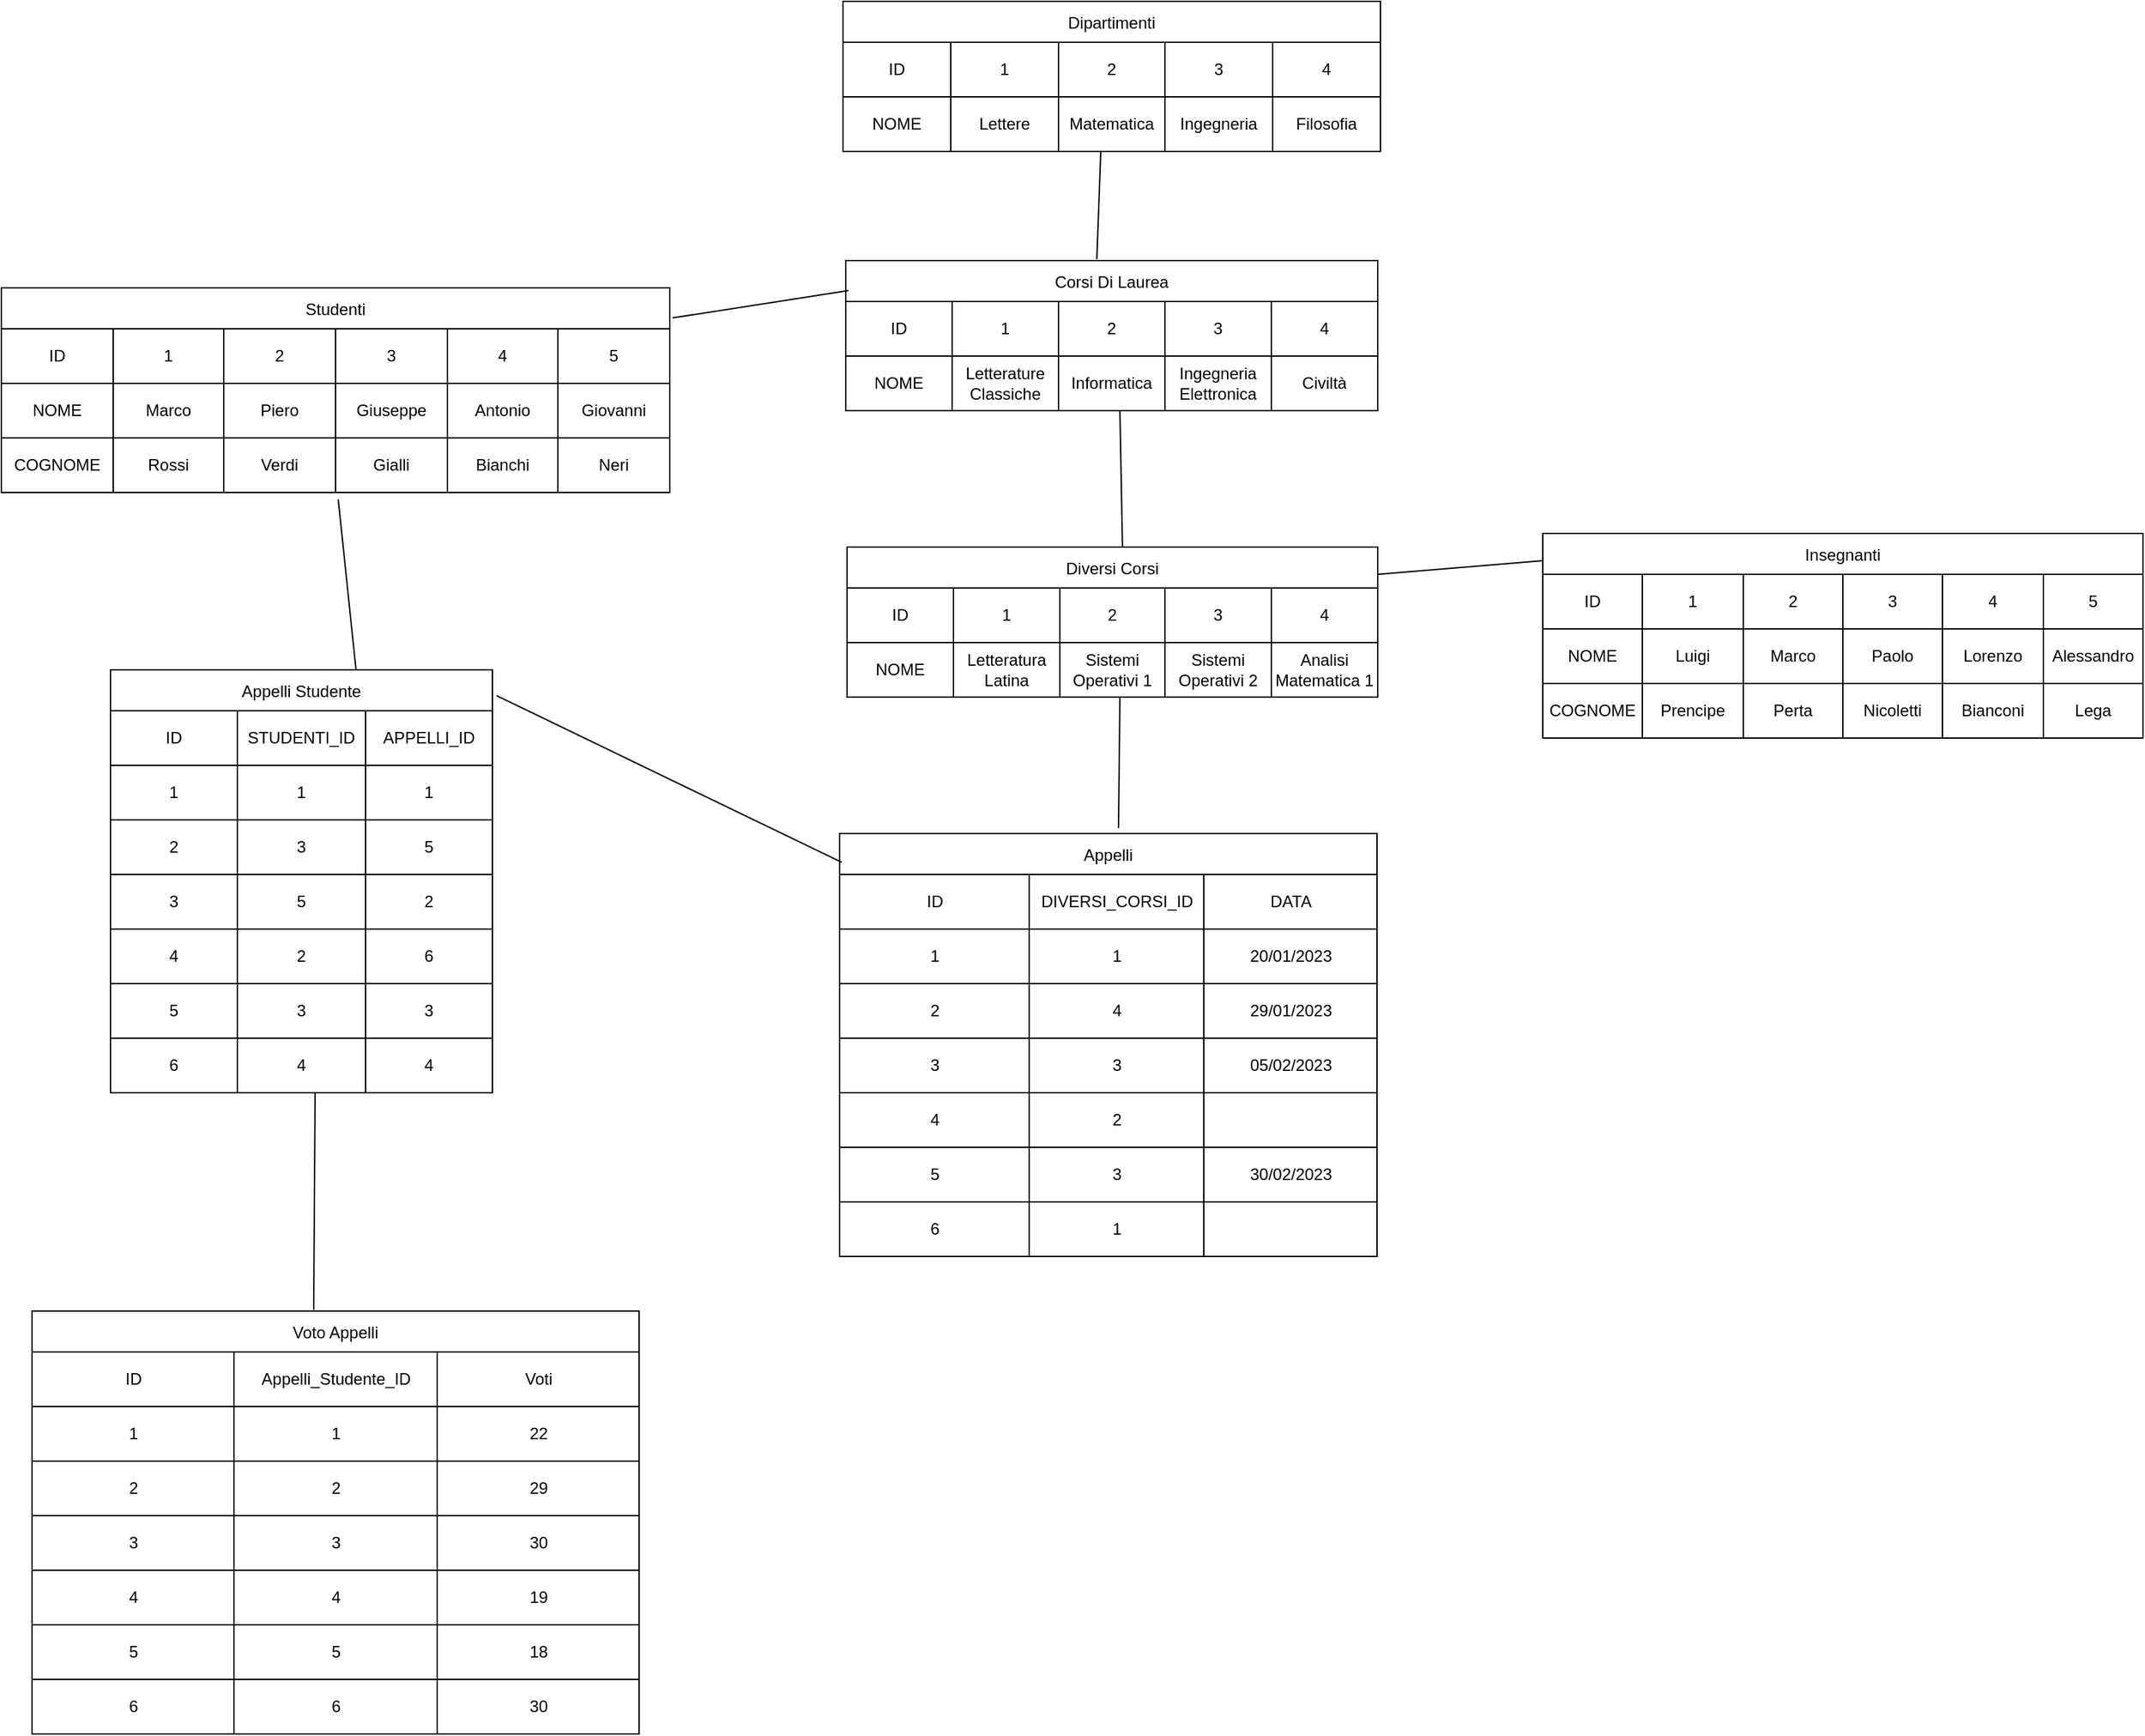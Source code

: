 <mxfile>
    <diagram id="9GKttMeaVymxejnS9twu" name="Pagina-1">
        <mxGraphModel dx="1774" dy="795" grid="0" gridSize="10" guides="1" tooltips="1" connect="1" arrows="1" fold="1" page="0" pageScale="1" pageWidth="827" pageHeight="1169" math="0" shadow="0">
            <root>
                <mxCell id="0"/>
                <mxCell id="1" parent="0"/>
                <mxCell id="-d8aVRQF-1La3N2QzhJ9-20" value="Dipartimenti" style="shape=table;startSize=30;container=1;collapsible=0;childLayout=tableLayout;" parent="1" vertex="1">
                    <mxGeometry x="217" y="40" width="394" height="110" as="geometry"/>
                </mxCell>
                <mxCell id="-d8aVRQF-1La3N2QzhJ9-21" value="" style="shape=tableRow;horizontal=0;startSize=0;swimlaneHead=0;swimlaneBody=0;top=0;left=0;bottom=0;right=0;collapsible=0;dropTarget=0;fillColor=none;points=[[0,0.5],[1,0.5]];portConstraint=eastwest;" parent="-d8aVRQF-1La3N2QzhJ9-20" vertex="1">
                    <mxGeometry y="30" width="394" height="40" as="geometry"/>
                </mxCell>
                <mxCell id="-d8aVRQF-1La3N2QzhJ9-22" value="ID" style="shape=partialRectangle;html=1;whiteSpace=wrap;connectable=0;overflow=hidden;fillColor=none;top=0;left=0;bottom=0;right=0;pointerEvents=1;" parent="-d8aVRQF-1La3N2QzhJ9-21" vertex="1">
                    <mxGeometry width="79" height="40" as="geometry">
                        <mxRectangle width="79" height="40" as="alternateBounds"/>
                    </mxGeometry>
                </mxCell>
                <mxCell id="-d8aVRQF-1La3N2QzhJ9-23" value="1" style="shape=partialRectangle;html=1;whiteSpace=wrap;connectable=0;overflow=hidden;fillColor=none;top=0;left=0;bottom=0;right=0;pointerEvents=1;" parent="-d8aVRQF-1La3N2QzhJ9-21" vertex="1">
                    <mxGeometry x="79" width="79" height="40" as="geometry">
                        <mxRectangle width="79" height="40" as="alternateBounds"/>
                    </mxGeometry>
                </mxCell>
                <mxCell id="-d8aVRQF-1La3N2QzhJ9-24" value="2" style="shape=partialRectangle;html=1;whiteSpace=wrap;connectable=0;overflow=hidden;fillColor=none;top=0;left=0;bottom=0;right=0;pointerEvents=1;" parent="-d8aVRQF-1La3N2QzhJ9-21" vertex="1">
                    <mxGeometry x="158" width="78" height="40" as="geometry">
                        <mxRectangle width="78" height="40" as="alternateBounds"/>
                    </mxGeometry>
                </mxCell>
                <mxCell id="-d8aVRQF-1La3N2QzhJ9-25" value="3" style="shape=partialRectangle;html=1;whiteSpace=wrap;connectable=0;overflow=hidden;fillColor=none;top=0;left=0;bottom=0;right=0;pointerEvents=1;" parent="-d8aVRQF-1La3N2QzhJ9-21" vertex="1">
                    <mxGeometry x="236" width="79" height="40" as="geometry">
                        <mxRectangle width="79" height="40" as="alternateBounds"/>
                    </mxGeometry>
                </mxCell>
                <mxCell id="-d8aVRQF-1La3N2QzhJ9-26" value="4" style="shape=partialRectangle;html=1;whiteSpace=wrap;connectable=0;overflow=hidden;fillColor=none;top=0;left=0;bottom=0;right=0;pointerEvents=1;" parent="-d8aVRQF-1La3N2QzhJ9-21" vertex="1">
                    <mxGeometry x="315" width="79" height="40" as="geometry">
                        <mxRectangle width="79" height="40" as="alternateBounds"/>
                    </mxGeometry>
                </mxCell>
                <mxCell id="-d8aVRQF-1La3N2QzhJ9-27" value="" style="shape=tableRow;horizontal=0;startSize=0;swimlaneHead=0;swimlaneBody=0;top=0;left=0;bottom=0;right=0;collapsible=0;dropTarget=0;fillColor=none;points=[[0,0.5],[1,0.5]];portConstraint=eastwest;" parent="-d8aVRQF-1La3N2QzhJ9-20" vertex="1">
                    <mxGeometry y="70" width="394" height="40" as="geometry"/>
                </mxCell>
                <mxCell id="-d8aVRQF-1La3N2QzhJ9-28" value="NOME" style="shape=partialRectangle;html=1;whiteSpace=wrap;connectable=0;overflow=hidden;fillColor=none;top=0;left=0;bottom=0;right=0;pointerEvents=1;" parent="-d8aVRQF-1La3N2QzhJ9-27" vertex="1">
                    <mxGeometry width="79" height="40" as="geometry">
                        <mxRectangle width="79" height="40" as="alternateBounds"/>
                    </mxGeometry>
                </mxCell>
                <mxCell id="-d8aVRQF-1La3N2QzhJ9-29" value="Lettere" style="shape=partialRectangle;html=1;whiteSpace=wrap;connectable=0;overflow=hidden;fillColor=none;top=0;left=0;bottom=0;right=0;pointerEvents=1;" parent="-d8aVRQF-1La3N2QzhJ9-27" vertex="1">
                    <mxGeometry x="79" width="79" height="40" as="geometry">
                        <mxRectangle width="79" height="40" as="alternateBounds"/>
                    </mxGeometry>
                </mxCell>
                <mxCell id="-d8aVRQF-1La3N2QzhJ9-30" value="Matematica" style="shape=partialRectangle;html=1;whiteSpace=wrap;connectable=0;overflow=hidden;fillColor=none;top=0;left=0;bottom=0;right=0;pointerEvents=1;" parent="-d8aVRQF-1La3N2QzhJ9-27" vertex="1">
                    <mxGeometry x="158" width="78" height="40" as="geometry">
                        <mxRectangle width="78" height="40" as="alternateBounds"/>
                    </mxGeometry>
                </mxCell>
                <mxCell id="-d8aVRQF-1La3N2QzhJ9-31" value="Ingegneria" style="shape=partialRectangle;html=1;whiteSpace=wrap;connectable=0;overflow=hidden;fillColor=none;top=0;left=0;bottom=0;right=0;pointerEvents=1;" parent="-d8aVRQF-1La3N2QzhJ9-27" vertex="1">
                    <mxGeometry x="236" width="79" height="40" as="geometry">
                        <mxRectangle width="79" height="40" as="alternateBounds"/>
                    </mxGeometry>
                </mxCell>
                <mxCell id="-d8aVRQF-1La3N2QzhJ9-32" value="Filosofia" style="shape=partialRectangle;html=1;whiteSpace=wrap;connectable=0;overflow=hidden;fillColor=none;top=0;left=0;bottom=0;right=0;pointerEvents=1;" parent="-d8aVRQF-1La3N2QzhJ9-27" vertex="1">
                    <mxGeometry x="315" width="79" height="40" as="geometry">
                        <mxRectangle width="79" height="40" as="alternateBounds"/>
                    </mxGeometry>
                </mxCell>
                <mxCell id="-d8aVRQF-1La3N2QzhJ9-33" value="Corsi Di Laurea" style="shape=table;startSize=30;container=1;collapsible=0;childLayout=tableLayout;" parent="1" vertex="1">
                    <mxGeometry x="219" y="230" width="390" height="110" as="geometry"/>
                </mxCell>
                <mxCell id="-d8aVRQF-1La3N2QzhJ9-34" value="" style="shape=tableRow;horizontal=0;startSize=0;swimlaneHead=0;swimlaneBody=0;top=0;left=0;bottom=0;right=0;collapsible=0;dropTarget=0;fillColor=none;points=[[0,0.5],[1,0.5]];portConstraint=eastwest;" parent="-d8aVRQF-1La3N2QzhJ9-33" vertex="1">
                    <mxGeometry y="30" width="390" height="40" as="geometry"/>
                </mxCell>
                <mxCell id="-d8aVRQF-1La3N2QzhJ9-35" value="ID" style="shape=partialRectangle;html=1;whiteSpace=wrap;connectable=0;overflow=hidden;fillColor=none;top=0;left=0;bottom=0;right=0;pointerEvents=1;" parent="-d8aVRQF-1La3N2QzhJ9-34" vertex="1">
                    <mxGeometry width="78" height="40" as="geometry">
                        <mxRectangle width="78" height="40" as="alternateBounds"/>
                    </mxGeometry>
                </mxCell>
                <mxCell id="-d8aVRQF-1La3N2QzhJ9-36" value="1" style="shape=partialRectangle;html=1;whiteSpace=wrap;connectable=0;overflow=hidden;fillColor=none;top=0;left=0;bottom=0;right=0;pointerEvents=1;" parent="-d8aVRQF-1La3N2QzhJ9-34" vertex="1">
                    <mxGeometry x="78" width="78" height="40" as="geometry">
                        <mxRectangle width="78" height="40" as="alternateBounds"/>
                    </mxGeometry>
                </mxCell>
                <mxCell id="-d8aVRQF-1La3N2QzhJ9-37" value="2" style="shape=partialRectangle;html=1;whiteSpace=wrap;connectable=0;overflow=hidden;fillColor=none;top=0;left=0;bottom=0;right=0;pointerEvents=1;" parent="-d8aVRQF-1La3N2QzhJ9-34" vertex="1">
                    <mxGeometry x="156" width="78" height="40" as="geometry">
                        <mxRectangle width="78" height="40" as="alternateBounds"/>
                    </mxGeometry>
                </mxCell>
                <mxCell id="-d8aVRQF-1La3N2QzhJ9-38" value="3" style="shape=partialRectangle;html=1;whiteSpace=wrap;connectable=0;overflow=hidden;fillColor=none;top=0;left=0;bottom=0;right=0;pointerEvents=1;" parent="-d8aVRQF-1La3N2QzhJ9-34" vertex="1">
                    <mxGeometry x="234" width="78" height="40" as="geometry">
                        <mxRectangle width="78" height="40" as="alternateBounds"/>
                    </mxGeometry>
                </mxCell>
                <mxCell id="-d8aVRQF-1La3N2QzhJ9-39" value="4" style="shape=partialRectangle;html=1;whiteSpace=wrap;connectable=0;overflow=hidden;fillColor=none;top=0;left=0;bottom=0;right=0;pointerEvents=1;" parent="-d8aVRQF-1La3N2QzhJ9-34" vertex="1">
                    <mxGeometry x="312" width="78" height="40" as="geometry">
                        <mxRectangle width="78" height="40" as="alternateBounds"/>
                    </mxGeometry>
                </mxCell>
                <mxCell id="-d8aVRQF-1La3N2QzhJ9-40" value="" style="shape=tableRow;horizontal=0;startSize=0;swimlaneHead=0;swimlaneBody=0;top=0;left=0;bottom=0;right=0;collapsible=0;dropTarget=0;fillColor=none;points=[[0,0.5],[1,0.5]];portConstraint=eastwest;" parent="-d8aVRQF-1La3N2QzhJ9-33" vertex="1">
                    <mxGeometry y="70" width="390" height="40" as="geometry"/>
                </mxCell>
                <mxCell id="-d8aVRQF-1La3N2QzhJ9-41" value="NOME" style="shape=partialRectangle;html=1;whiteSpace=wrap;connectable=0;overflow=hidden;fillColor=none;top=0;left=0;bottom=0;right=0;pointerEvents=1;" parent="-d8aVRQF-1La3N2QzhJ9-40" vertex="1">
                    <mxGeometry width="78" height="40" as="geometry">
                        <mxRectangle width="78" height="40" as="alternateBounds"/>
                    </mxGeometry>
                </mxCell>
                <mxCell id="-d8aVRQF-1La3N2QzhJ9-42" value="Letterature Classiche" style="shape=partialRectangle;html=1;whiteSpace=wrap;connectable=0;overflow=hidden;fillColor=none;top=0;left=0;bottom=0;right=0;pointerEvents=1;" parent="-d8aVRQF-1La3N2QzhJ9-40" vertex="1">
                    <mxGeometry x="78" width="78" height="40" as="geometry">
                        <mxRectangle width="78" height="40" as="alternateBounds"/>
                    </mxGeometry>
                </mxCell>
                <mxCell id="-d8aVRQF-1La3N2QzhJ9-43" value="Informatica" style="shape=partialRectangle;html=1;whiteSpace=wrap;connectable=0;overflow=hidden;fillColor=none;top=0;left=0;bottom=0;right=0;pointerEvents=1;" parent="-d8aVRQF-1La3N2QzhJ9-40" vertex="1">
                    <mxGeometry x="156" width="78" height="40" as="geometry">
                        <mxRectangle width="78" height="40" as="alternateBounds"/>
                    </mxGeometry>
                </mxCell>
                <mxCell id="-d8aVRQF-1La3N2QzhJ9-44" value="Ingegneria Elettronica" style="shape=partialRectangle;html=1;whiteSpace=wrap;connectable=0;overflow=hidden;fillColor=none;top=0;left=0;bottom=0;right=0;pointerEvents=1;" parent="-d8aVRQF-1La3N2QzhJ9-40" vertex="1">
                    <mxGeometry x="234" width="78" height="40" as="geometry">
                        <mxRectangle width="78" height="40" as="alternateBounds"/>
                    </mxGeometry>
                </mxCell>
                <mxCell id="-d8aVRQF-1La3N2QzhJ9-45" value="Civiltà" style="shape=partialRectangle;html=1;whiteSpace=wrap;connectable=0;overflow=hidden;fillColor=none;top=0;left=0;bottom=0;right=0;pointerEvents=1;" parent="-d8aVRQF-1La3N2QzhJ9-40" vertex="1">
                    <mxGeometry x="312" width="78" height="40" as="geometry">
                        <mxRectangle width="78" height="40" as="alternateBounds"/>
                    </mxGeometry>
                </mxCell>
                <mxCell id="-d8aVRQF-1La3N2QzhJ9-46" value="Insegnanti" style="shape=table;startSize=30;container=1;collapsible=0;childLayout=tableLayout;labelBackgroundColor=none;" parent="1" vertex="1">
                    <mxGeometry x="730" y="430" width="440" height="150" as="geometry"/>
                </mxCell>
                <mxCell id="-d8aVRQF-1La3N2QzhJ9-47" value="" style="shape=tableRow;horizontal=0;startSize=0;swimlaneHead=0;swimlaneBody=0;top=0;left=0;bottom=0;right=0;collapsible=0;dropTarget=0;fillColor=none;points=[[0,0.5],[1,0.5]];portConstraint=eastwest;labelBackgroundColor=none;" parent="-d8aVRQF-1La3N2QzhJ9-46" vertex="1">
                    <mxGeometry y="30" width="440" height="40" as="geometry"/>
                </mxCell>
                <mxCell id="-d8aVRQF-1La3N2QzhJ9-48" value="&lt;span style=&quot;&quot;&gt;ID&lt;/span&gt;" style="shape=partialRectangle;html=1;whiteSpace=wrap;connectable=0;overflow=hidden;fillColor=none;top=0;left=0;bottom=0;right=0;pointerEvents=1;labelBackgroundColor=none;" parent="-d8aVRQF-1La3N2QzhJ9-47" vertex="1">
                    <mxGeometry width="73" height="40" as="geometry">
                        <mxRectangle width="73" height="40" as="alternateBounds"/>
                    </mxGeometry>
                </mxCell>
                <mxCell id="-d8aVRQF-1La3N2QzhJ9-49" value="1" style="shape=partialRectangle;html=1;whiteSpace=wrap;connectable=0;overflow=hidden;fillColor=none;top=0;left=0;bottom=0;right=0;pointerEvents=1;labelBackgroundColor=none;" parent="-d8aVRQF-1La3N2QzhJ9-47" vertex="1">
                    <mxGeometry x="73" width="74" height="40" as="geometry">
                        <mxRectangle width="74" height="40" as="alternateBounds"/>
                    </mxGeometry>
                </mxCell>
                <mxCell id="-d8aVRQF-1La3N2QzhJ9-50" value="2" style="shape=partialRectangle;html=1;whiteSpace=wrap;connectable=0;overflow=hidden;fillColor=none;top=0;left=0;bottom=0;right=0;pointerEvents=1;labelBackgroundColor=none;" parent="-d8aVRQF-1La3N2QzhJ9-47" vertex="1">
                    <mxGeometry x="147" width="73" height="40" as="geometry">
                        <mxRectangle width="73" height="40" as="alternateBounds"/>
                    </mxGeometry>
                </mxCell>
                <mxCell id="-d8aVRQF-1La3N2QzhJ9-51" value="3" style="shape=partialRectangle;html=1;whiteSpace=wrap;connectable=0;overflow=hidden;fillColor=none;top=0;left=0;bottom=0;right=0;pointerEvents=1;labelBackgroundColor=none;" parent="-d8aVRQF-1La3N2QzhJ9-47" vertex="1">
                    <mxGeometry x="220" width="73" height="40" as="geometry">
                        <mxRectangle width="73" height="40" as="alternateBounds"/>
                    </mxGeometry>
                </mxCell>
                <mxCell id="-d8aVRQF-1La3N2QzhJ9-52" value="4" style="shape=partialRectangle;html=1;whiteSpace=wrap;connectable=0;overflow=hidden;fillColor=none;top=0;left=0;bottom=0;right=0;pointerEvents=1;labelBackgroundColor=none;" parent="-d8aVRQF-1La3N2QzhJ9-47" vertex="1">
                    <mxGeometry x="293" width="74" height="40" as="geometry">
                        <mxRectangle width="74" height="40" as="alternateBounds"/>
                    </mxGeometry>
                </mxCell>
                <mxCell id="-d8aVRQF-1La3N2QzhJ9-53" value="5" style="shape=partialRectangle;html=1;whiteSpace=wrap;connectable=0;overflow=hidden;fillColor=none;top=0;left=0;bottom=0;right=0;pointerEvents=1;labelBackgroundColor=none;" parent="-d8aVRQF-1La3N2QzhJ9-47" vertex="1">
                    <mxGeometry x="367" width="73" height="40" as="geometry">
                        <mxRectangle width="73" height="40" as="alternateBounds"/>
                    </mxGeometry>
                </mxCell>
                <mxCell id="-d8aVRQF-1La3N2QzhJ9-54" value="" style="shape=tableRow;horizontal=0;startSize=0;swimlaneHead=0;swimlaneBody=0;top=0;left=0;bottom=0;right=0;collapsible=0;dropTarget=0;fillColor=none;points=[[0,0.5],[1,0.5]];portConstraint=eastwest;labelBackgroundColor=none;" parent="-d8aVRQF-1La3N2QzhJ9-46" vertex="1">
                    <mxGeometry y="70" width="440" height="40" as="geometry"/>
                </mxCell>
                <mxCell id="-d8aVRQF-1La3N2QzhJ9-55" value="NOME" style="shape=partialRectangle;html=1;whiteSpace=wrap;connectable=0;overflow=hidden;fillColor=none;top=0;left=0;bottom=0;right=0;pointerEvents=1;labelBackgroundColor=none;" parent="-d8aVRQF-1La3N2QzhJ9-54" vertex="1">
                    <mxGeometry width="73" height="40" as="geometry">
                        <mxRectangle width="73" height="40" as="alternateBounds"/>
                    </mxGeometry>
                </mxCell>
                <mxCell id="-d8aVRQF-1La3N2QzhJ9-56" value="Luigi" style="shape=partialRectangle;html=1;whiteSpace=wrap;connectable=0;overflow=hidden;fillColor=none;top=0;left=0;bottom=0;right=0;pointerEvents=1;labelBackgroundColor=none;" parent="-d8aVRQF-1La3N2QzhJ9-54" vertex="1">
                    <mxGeometry x="73" width="74" height="40" as="geometry">
                        <mxRectangle width="74" height="40" as="alternateBounds"/>
                    </mxGeometry>
                </mxCell>
                <mxCell id="-d8aVRQF-1La3N2QzhJ9-57" value="Marco" style="shape=partialRectangle;html=1;whiteSpace=wrap;connectable=0;overflow=hidden;fillColor=none;top=0;left=0;bottom=0;right=0;pointerEvents=1;labelBackgroundColor=none;" parent="-d8aVRQF-1La3N2QzhJ9-54" vertex="1">
                    <mxGeometry x="147" width="73" height="40" as="geometry">
                        <mxRectangle width="73" height="40" as="alternateBounds"/>
                    </mxGeometry>
                </mxCell>
                <mxCell id="-d8aVRQF-1La3N2QzhJ9-58" value="Paolo" style="shape=partialRectangle;html=1;whiteSpace=wrap;connectable=0;overflow=hidden;fillColor=none;top=0;left=0;bottom=0;right=0;pointerEvents=1;labelBackgroundColor=none;" parent="-d8aVRQF-1La3N2QzhJ9-54" vertex="1">
                    <mxGeometry x="220" width="73" height="40" as="geometry">
                        <mxRectangle width="73" height="40" as="alternateBounds"/>
                    </mxGeometry>
                </mxCell>
                <mxCell id="-d8aVRQF-1La3N2QzhJ9-59" value="Lorenzo" style="shape=partialRectangle;html=1;whiteSpace=wrap;connectable=0;overflow=hidden;fillColor=none;top=0;left=0;bottom=0;right=0;pointerEvents=1;labelBackgroundColor=none;" parent="-d8aVRQF-1La3N2QzhJ9-54" vertex="1">
                    <mxGeometry x="293" width="74" height="40" as="geometry">
                        <mxRectangle width="74" height="40" as="alternateBounds"/>
                    </mxGeometry>
                </mxCell>
                <mxCell id="-d8aVRQF-1La3N2QzhJ9-60" value="Alessandro" style="shape=partialRectangle;html=1;whiteSpace=wrap;connectable=0;overflow=hidden;fillColor=none;top=0;left=0;bottom=0;right=0;pointerEvents=1;labelBackgroundColor=none;" parent="-d8aVRQF-1La3N2QzhJ9-54" vertex="1">
                    <mxGeometry x="367" width="73" height="40" as="geometry">
                        <mxRectangle width="73" height="40" as="alternateBounds"/>
                    </mxGeometry>
                </mxCell>
                <mxCell id="-d8aVRQF-1La3N2QzhJ9-61" value="" style="shape=tableRow;horizontal=0;startSize=0;swimlaneHead=0;swimlaneBody=0;top=0;left=0;bottom=0;right=0;collapsible=0;dropTarget=0;fillColor=none;points=[[0,0.5],[1,0.5]];portConstraint=eastwest;labelBackgroundColor=none;" parent="-d8aVRQF-1La3N2QzhJ9-46" vertex="1">
                    <mxGeometry y="110" width="440" height="40" as="geometry"/>
                </mxCell>
                <mxCell id="-d8aVRQF-1La3N2QzhJ9-62" value="COGNOME" style="shape=partialRectangle;html=1;whiteSpace=wrap;connectable=0;overflow=hidden;fillColor=none;top=0;left=0;bottom=0;right=0;pointerEvents=1;labelBackgroundColor=none;" parent="-d8aVRQF-1La3N2QzhJ9-61" vertex="1">
                    <mxGeometry width="73" height="40" as="geometry">
                        <mxRectangle width="73" height="40" as="alternateBounds"/>
                    </mxGeometry>
                </mxCell>
                <mxCell id="-d8aVRQF-1La3N2QzhJ9-63" value="Prencipe" style="shape=partialRectangle;html=1;whiteSpace=wrap;connectable=0;overflow=hidden;fillColor=none;top=0;left=0;bottom=0;right=0;pointerEvents=1;labelBackgroundColor=none;" parent="-d8aVRQF-1La3N2QzhJ9-61" vertex="1">
                    <mxGeometry x="73" width="74" height="40" as="geometry">
                        <mxRectangle width="74" height="40" as="alternateBounds"/>
                    </mxGeometry>
                </mxCell>
                <mxCell id="-d8aVRQF-1La3N2QzhJ9-64" value="Perta" style="shape=partialRectangle;html=1;whiteSpace=wrap;connectable=0;overflow=hidden;fillColor=none;top=0;left=0;bottom=0;right=0;pointerEvents=1;labelBackgroundColor=none;" parent="-d8aVRQF-1La3N2QzhJ9-61" vertex="1">
                    <mxGeometry x="147" width="73" height="40" as="geometry">
                        <mxRectangle width="73" height="40" as="alternateBounds"/>
                    </mxGeometry>
                </mxCell>
                <mxCell id="-d8aVRQF-1La3N2QzhJ9-65" value="Nicoletti" style="shape=partialRectangle;html=1;whiteSpace=wrap;connectable=0;overflow=hidden;fillColor=none;top=0;left=0;bottom=0;right=0;pointerEvents=1;labelBackgroundColor=none;" parent="-d8aVRQF-1La3N2QzhJ9-61" vertex="1">
                    <mxGeometry x="220" width="73" height="40" as="geometry">
                        <mxRectangle width="73" height="40" as="alternateBounds"/>
                    </mxGeometry>
                </mxCell>
                <mxCell id="-d8aVRQF-1La3N2QzhJ9-66" value="Bianconi" style="shape=partialRectangle;html=1;whiteSpace=wrap;connectable=0;overflow=hidden;fillColor=none;top=0;left=0;bottom=0;right=0;pointerEvents=1;labelBackgroundColor=none;" parent="-d8aVRQF-1La3N2QzhJ9-61" vertex="1">
                    <mxGeometry x="293" width="74" height="40" as="geometry">
                        <mxRectangle width="74" height="40" as="alternateBounds"/>
                    </mxGeometry>
                </mxCell>
                <mxCell id="-d8aVRQF-1La3N2QzhJ9-67" value="Lega" style="shape=partialRectangle;html=1;whiteSpace=wrap;connectable=0;overflow=hidden;fillColor=none;top=0;left=0;bottom=0;right=0;pointerEvents=1;labelBackgroundColor=none;" parent="-d8aVRQF-1La3N2QzhJ9-61" vertex="1">
                    <mxGeometry x="367" width="73" height="40" as="geometry">
                        <mxRectangle width="73" height="40" as="alternateBounds"/>
                    </mxGeometry>
                </mxCell>
                <mxCell id="-d8aVRQF-1La3N2QzhJ9-68" value="Diversi Corsi" style="shape=table;startSize=30;container=1;collapsible=0;childLayout=tableLayout;labelBackgroundColor=none;" parent="1" vertex="1">
                    <mxGeometry x="220" y="440" width="389" height="110" as="geometry"/>
                </mxCell>
                <mxCell id="-d8aVRQF-1La3N2QzhJ9-69" value="" style="shape=tableRow;horizontal=0;startSize=0;swimlaneHead=0;swimlaneBody=0;top=0;left=0;bottom=0;right=0;collapsible=0;dropTarget=0;fillColor=none;points=[[0,0.5],[1,0.5]];portConstraint=eastwest;labelBackgroundColor=none;" parent="-d8aVRQF-1La3N2QzhJ9-68" vertex="1">
                    <mxGeometry y="30" width="389" height="40" as="geometry"/>
                </mxCell>
                <mxCell id="-d8aVRQF-1La3N2QzhJ9-70" value="ID" style="shape=partialRectangle;html=1;whiteSpace=wrap;connectable=0;overflow=hidden;fillColor=none;top=0;left=0;bottom=0;right=0;pointerEvents=1;labelBackgroundColor=none;" parent="-d8aVRQF-1La3N2QzhJ9-69" vertex="1">
                    <mxGeometry width="78" height="40" as="geometry">
                        <mxRectangle width="78" height="40" as="alternateBounds"/>
                    </mxGeometry>
                </mxCell>
                <mxCell id="-d8aVRQF-1La3N2QzhJ9-71" value="1" style="shape=partialRectangle;html=1;whiteSpace=wrap;connectable=0;overflow=hidden;fillColor=none;top=0;left=0;bottom=0;right=0;pointerEvents=1;labelBackgroundColor=none;" parent="-d8aVRQF-1La3N2QzhJ9-69" vertex="1">
                    <mxGeometry x="78" width="78" height="40" as="geometry">
                        <mxRectangle width="78" height="40" as="alternateBounds"/>
                    </mxGeometry>
                </mxCell>
                <mxCell id="-d8aVRQF-1La3N2QzhJ9-72" value="2" style="shape=partialRectangle;html=1;whiteSpace=wrap;connectable=0;overflow=hidden;fillColor=none;top=0;left=0;bottom=0;right=0;pointerEvents=1;labelBackgroundColor=none;" parent="-d8aVRQF-1La3N2QzhJ9-69" vertex="1">
                    <mxGeometry x="156" width="77" height="40" as="geometry">
                        <mxRectangle width="77" height="40" as="alternateBounds"/>
                    </mxGeometry>
                </mxCell>
                <mxCell id="-d8aVRQF-1La3N2QzhJ9-73" value="3" style="shape=partialRectangle;html=1;whiteSpace=wrap;connectable=0;overflow=hidden;fillColor=none;top=0;left=0;bottom=0;right=0;pointerEvents=1;labelBackgroundColor=none;" parent="-d8aVRQF-1La3N2QzhJ9-69" vertex="1">
                    <mxGeometry x="233" width="78" height="40" as="geometry">
                        <mxRectangle width="78" height="40" as="alternateBounds"/>
                    </mxGeometry>
                </mxCell>
                <mxCell id="-d8aVRQF-1La3N2QzhJ9-74" value="4" style="shape=partialRectangle;html=1;whiteSpace=wrap;connectable=0;overflow=hidden;fillColor=none;top=0;left=0;bottom=0;right=0;pointerEvents=1;labelBackgroundColor=none;" parent="-d8aVRQF-1La3N2QzhJ9-69" vertex="1">
                    <mxGeometry x="311" width="78" height="40" as="geometry">
                        <mxRectangle width="78" height="40" as="alternateBounds"/>
                    </mxGeometry>
                </mxCell>
                <mxCell id="-d8aVRQF-1La3N2QzhJ9-75" value="" style="shape=tableRow;horizontal=0;startSize=0;swimlaneHead=0;swimlaneBody=0;top=0;left=0;bottom=0;right=0;collapsible=0;dropTarget=0;fillColor=none;points=[[0,0.5],[1,0.5]];portConstraint=eastwest;labelBackgroundColor=none;" parent="-d8aVRQF-1La3N2QzhJ9-68" vertex="1">
                    <mxGeometry y="70" width="389" height="40" as="geometry"/>
                </mxCell>
                <mxCell id="-d8aVRQF-1La3N2QzhJ9-76" value="NOME" style="shape=partialRectangle;html=1;whiteSpace=wrap;connectable=0;overflow=hidden;fillColor=none;top=0;left=0;bottom=0;right=0;pointerEvents=1;labelBackgroundColor=none;" parent="-d8aVRQF-1La3N2QzhJ9-75" vertex="1">
                    <mxGeometry width="78" height="40" as="geometry">
                        <mxRectangle width="78" height="40" as="alternateBounds"/>
                    </mxGeometry>
                </mxCell>
                <mxCell id="-d8aVRQF-1La3N2QzhJ9-77" value="Letteratura Latina" style="shape=partialRectangle;html=1;whiteSpace=wrap;connectable=0;overflow=hidden;fillColor=none;top=0;left=0;bottom=0;right=0;pointerEvents=1;labelBackgroundColor=none;" parent="-d8aVRQF-1La3N2QzhJ9-75" vertex="1">
                    <mxGeometry x="78" width="78" height="40" as="geometry">
                        <mxRectangle width="78" height="40" as="alternateBounds"/>
                    </mxGeometry>
                </mxCell>
                <mxCell id="-d8aVRQF-1La3N2QzhJ9-78" value="Sistemi Operativi 1" style="shape=partialRectangle;html=1;whiteSpace=wrap;connectable=0;overflow=hidden;fillColor=none;top=0;left=0;bottom=0;right=0;pointerEvents=1;labelBackgroundColor=none;" parent="-d8aVRQF-1La3N2QzhJ9-75" vertex="1">
                    <mxGeometry x="156" width="77" height="40" as="geometry">
                        <mxRectangle width="77" height="40" as="alternateBounds"/>
                    </mxGeometry>
                </mxCell>
                <mxCell id="-d8aVRQF-1La3N2QzhJ9-79" value="Sistemi Operativi 2" style="shape=partialRectangle;html=1;whiteSpace=wrap;connectable=0;overflow=hidden;fillColor=none;top=0;left=0;bottom=0;right=0;pointerEvents=1;labelBackgroundColor=none;" parent="-d8aVRQF-1La3N2QzhJ9-75" vertex="1">
                    <mxGeometry x="233" width="78" height="40" as="geometry">
                        <mxRectangle width="78" height="40" as="alternateBounds"/>
                    </mxGeometry>
                </mxCell>
                <mxCell id="-d8aVRQF-1La3N2QzhJ9-80" value="Analisi Matematica 1" style="shape=partialRectangle;html=1;whiteSpace=wrap;connectable=0;overflow=hidden;fillColor=none;top=0;left=0;bottom=0;right=0;pointerEvents=1;labelBackgroundColor=none;" parent="-d8aVRQF-1La3N2QzhJ9-75" vertex="1">
                    <mxGeometry x="311" width="78" height="40" as="geometry">
                        <mxRectangle width="78" height="40" as="alternateBounds"/>
                    </mxGeometry>
                </mxCell>
                <mxCell id="-d8aVRQF-1La3N2QzhJ9-83" value="" style="endArrow=none;html=1;rounded=0;exitX=0.472;exitY=-0.009;exitDx=0;exitDy=0;exitPerimeter=0;" parent="1" source="-d8aVRQF-1La3N2QzhJ9-33" edge="1">
                    <mxGeometry x="0.8" y="-21" width="50" height="50" relative="1" as="geometry">
                        <mxPoint x="389.5" y="210" as="sourcePoint"/>
                        <mxPoint x="406" y="150" as="targetPoint"/>
                        <mxPoint as="offset"/>
                    </mxGeometry>
                </mxCell>
                <mxCell id="-d8aVRQF-1La3N2QzhJ9-84" value="" style="endArrow=none;html=1;rounded=0;exitX=0.519;exitY=0;exitDx=0;exitDy=0;exitPerimeter=0;" parent="1" source="-d8aVRQF-1La3N2QzhJ9-68" edge="1">
                    <mxGeometry width="50" height="50" relative="1" as="geometry">
                        <mxPoint x="370" y="390" as="sourcePoint"/>
                        <mxPoint x="420" y="340" as="targetPoint"/>
                    </mxGeometry>
                </mxCell>
                <mxCell id="-d8aVRQF-1La3N2QzhJ9-85" value="" style="endArrow=none;html=1;rounded=0;entryX=0;entryY=0.133;entryDx=0;entryDy=0;entryPerimeter=0;exitX=1;exitY=0.182;exitDx=0;exitDy=0;exitPerimeter=0;" parent="1" source="-d8aVRQF-1La3N2QzhJ9-68" target="-d8aVRQF-1La3N2QzhJ9-46" edge="1">
                    <mxGeometry x="1" y="-201" width="50" height="50" relative="1" as="geometry">
                        <mxPoint x="609" y="510" as="sourcePoint"/>
                        <mxPoint x="659" y="460" as="targetPoint"/>
                        <mxPoint x="38" y="-52" as="offset"/>
                    </mxGeometry>
                </mxCell>
                <mxCell id="-d8aVRQF-1La3N2QzhJ9-86" value="Studenti" style="shape=table;startSize=30;container=1;collapsible=0;childLayout=tableLayout;labelBackgroundColor=none;" parent="1" vertex="1">
                    <mxGeometry x="-400" y="250" width="490" height="150" as="geometry"/>
                </mxCell>
                <mxCell id="-d8aVRQF-1La3N2QzhJ9-87" value="" style="shape=tableRow;horizontal=0;startSize=0;swimlaneHead=0;swimlaneBody=0;top=0;left=0;bottom=0;right=0;collapsible=0;dropTarget=0;fillColor=none;points=[[0,0.5],[1,0.5]];portConstraint=eastwest;labelBackgroundColor=none;" parent="-d8aVRQF-1La3N2QzhJ9-86" vertex="1">
                    <mxGeometry y="30" width="490" height="40" as="geometry"/>
                </mxCell>
                <mxCell id="-d8aVRQF-1La3N2QzhJ9-88" value="ID" style="shape=partialRectangle;html=1;whiteSpace=wrap;connectable=0;overflow=hidden;fillColor=none;top=0;left=0;bottom=0;right=0;pointerEvents=1;labelBackgroundColor=none;" parent="-d8aVRQF-1La3N2QzhJ9-87" vertex="1">
                    <mxGeometry width="82" height="40" as="geometry">
                        <mxRectangle width="82" height="40" as="alternateBounds"/>
                    </mxGeometry>
                </mxCell>
                <mxCell id="-d8aVRQF-1La3N2QzhJ9-89" value="1" style="shape=partialRectangle;html=1;whiteSpace=wrap;connectable=0;overflow=hidden;fillColor=none;top=0;left=0;bottom=0;right=0;pointerEvents=1;labelBackgroundColor=none;" parent="-d8aVRQF-1La3N2QzhJ9-87" vertex="1">
                    <mxGeometry x="82" width="81" height="40" as="geometry">
                        <mxRectangle width="81" height="40" as="alternateBounds"/>
                    </mxGeometry>
                </mxCell>
                <mxCell id="-d8aVRQF-1La3N2QzhJ9-90" value="2" style="shape=partialRectangle;html=1;whiteSpace=wrap;connectable=0;overflow=hidden;fillColor=none;top=0;left=0;bottom=0;right=0;pointerEvents=1;labelBackgroundColor=none;" parent="-d8aVRQF-1La3N2QzhJ9-87" vertex="1">
                    <mxGeometry x="163" width="82" height="40" as="geometry">
                        <mxRectangle width="82" height="40" as="alternateBounds"/>
                    </mxGeometry>
                </mxCell>
                <mxCell id="-d8aVRQF-1La3N2QzhJ9-91" value="3" style="shape=partialRectangle;html=1;whiteSpace=wrap;connectable=0;overflow=hidden;fillColor=none;top=0;left=0;bottom=0;right=0;pointerEvents=1;labelBackgroundColor=none;" parent="-d8aVRQF-1La3N2QzhJ9-87" vertex="1">
                    <mxGeometry x="245" width="82" height="40" as="geometry">
                        <mxRectangle width="82" height="40" as="alternateBounds"/>
                    </mxGeometry>
                </mxCell>
                <mxCell id="-d8aVRQF-1La3N2QzhJ9-92" value="4" style="shape=partialRectangle;html=1;whiteSpace=wrap;connectable=0;overflow=hidden;fillColor=none;top=0;left=0;bottom=0;right=0;pointerEvents=1;labelBackgroundColor=none;" parent="-d8aVRQF-1La3N2QzhJ9-87" vertex="1">
                    <mxGeometry x="327" width="81" height="40" as="geometry">
                        <mxRectangle width="81" height="40" as="alternateBounds"/>
                    </mxGeometry>
                </mxCell>
                <mxCell id="-d8aVRQF-1La3N2QzhJ9-93" value="5" style="shape=partialRectangle;html=1;whiteSpace=wrap;connectable=0;overflow=hidden;fillColor=none;top=0;left=0;bottom=0;right=0;pointerEvents=1;labelBackgroundColor=none;" parent="-d8aVRQF-1La3N2QzhJ9-87" vertex="1">
                    <mxGeometry x="408" width="82" height="40" as="geometry">
                        <mxRectangle width="82" height="40" as="alternateBounds"/>
                    </mxGeometry>
                </mxCell>
                <mxCell id="-d8aVRQF-1La3N2QzhJ9-94" value="" style="shape=tableRow;horizontal=0;startSize=0;swimlaneHead=0;swimlaneBody=0;top=0;left=0;bottom=0;right=0;collapsible=0;dropTarget=0;fillColor=none;points=[[0,0.5],[1,0.5]];portConstraint=eastwest;labelBackgroundColor=none;" parent="-d8aVRQF-1La3N2QzhJ9-86" vertex="1">
                    <mxGeometry y="70" width="490" height="40" as="geometry"/>
                </mxCell>
                <mxCell id="-d8aVRQF-1La3N2QzhJ9-95" value="NOME" style="shape=partialRectangle;html=1;whiteSpace=wrap;connectable=0;overflow=hidden;fillColor=none;top=0;left=0;bottom=0;right=0;pointerEvents=1;labelBackgroundColor=none;" parent="-d8aVRQF-1La3N2QzhJ9-94" vertex="1">
                    <mxGeometry width="82" height="40" as="geometry">
                        <mxRectangle width="82" height="40" as="alternateBounds"/>
                    </mxGeometry>
                </mxCell>
                <mxCell id="-d8aVRQF-1La3N2QzhJ9-96" value="Marco" style="shape=partialRectangle;html=1;whiteSpace=wrap;connectable=0;overflow=hidden;fillColor=none;top=0;left=0;bottom=0;right=0;pointerEvents=1;labelBackgroundColor=none;" parent="-d8aVRQF-1La3N2QzhJ9-94" vertex="1">
                    <mxGeometry x="82" width="81" height="40" as="geometry">
                        <mxRectangle width="81" height="40" as="alternateBounds"/>
                    </mxGeometry>
                </mxCell>
                <mxCell id="-d8aVRQF-1La3N2QzhJ9-97" value="Piero" style="shape=partialRectangle;html=1;whiteSpace=wrap;connectable=0;overflow=hidden;fillColor=none;top=0;left=0;bottom=0;right=0;pointerEvents=1;labelBackgroundColor=none;" parent="-d8aVRQF-1La3N2QzhJ9-94" vertex="1">
                    <mxGeometry x="163" width="82" height="40" as="geometry">
                        <mxRectangle width="82" height="40" as="alternateBounds"/>
                    </mxGeometry>
                </mxCell>
                <mxCell id="-d8aVRQF-1La3N2QzhJ9-98" value="Giuseppe" style="shape=partialRectangle;html=1;whiteSpace=wrap;connectable=0;overflow=hidden;fillColor=none;top=0;left=0;bottom=0;right=0;pointerEvents=1;labelBackgroundColor=none;" parent="-d8aVRQF-1La3N2QzhJ9-94" vertex="1">
                    <mxGeometry x="245" width="82" height="40" as="geometry">
                        <mxRectangle width="82" height="40" as="alternateBounds"/>
                    </mxGeometry>
                </mxCell>
                <mxCell id="-d8aVRQF-1La3N2QzhJ9-99" value="Antonio" style="shape=partialRectangle;html=1;whiteSpace=wrap;connectable=0;overflow=hidden;fillColor=none;top=0;left=0;bottom=0;right=0;pointerEvents=1;labelBackgroundColor=none;" parent="-d8aVRQF-1La3N2QzhJ9-94" vertex="1">
                    <mxGeometry x="327" width="81" height="40" as="geometry">
                        <mxRectangle width="81" height="40" as="alternateBounds"/>
                    </mxGeometry>
                </mxCell>
                <mxCell id="-d8aVRQF-1La3N2QzhJ9-100" value="Giovanni" style="shape=partialRectangle;html=1;whiteSpace=wrap;connectable=0;overflow=hidden;fillColor=none;top=0;left=0;bottom=0;right=0;pointerEvents=1;labelBackgroundColor=none;" parent="-d8aVRQF-1La3N2QzhJ9-94" vertex="1">
                    <mxGeometry x="408" width="82" height="40" as="geometry">
                        <mxRectangle width="82" height="40" as="alternateBounds"/>
                    </mxGeometry>
                </mxCell>
                <mxCell id="-d8aVRQF-1La3N2QzhJ9-101" value="" style="shape=tableRow;horizontal=0;startSize=0;swimlaneHead=0;swimlaneBody=0;top=0;left=0;bottom=0;right=0;collapsible=0;dropTarget=0;fillColor=none;points=[[0,0.5],[1,0.5]];portConstraint=eastwest;labelBackgroundColor=none;" parent="-d8aVRQF-1La3N2QzhJ9-86" vertex="1">
                    <mxGeometry y="110" width="490" height="40" as="geometry"/>
                </mxCell>
                <mxCell id="-d8aVRQF-1La3N2QzhJ9-102" value="COGNOME" style="shape=partialRectangle;html=1;whiteSpace=wrap;connectable=0;overflow=hidden;fillColor=none;top=0;left=0;bottom=0;right=0;pointerEvents=1;labelBackgroundColor=none;" parent="-d8aVRQF-1La3N2QzhJ9-101" vertex="1">
                    <mxGeometry width="82" height="40" as="geometry">
                        <mxRectangle width="82" height="40" as="alternateBounds"/>
                    </mxGeometry>
                </mxCell>
                <mxCell id="-d8aVRQF-1La3N2QzhJ9-103" value="Rossi" style="shape=partialRectangle;html=1;whiteSpace=wrap;connectable=0;overflow=hidden;fillColor=none;top=0;left=0;bottom=0;right=0;pointerEvents=1;labelBackgroundColor=none;" parent="-d8aVRQF-1La3N2QzhJ9-101" vertex="1">
                    <mxGeometry x="82" width="81" height="40" as="geometry">
                        <mxRectangle width="81" height="40" as="alternateBounds"/>
                    </mxGeometry>
                </mxCell>
                <mxCell id="-d8aVRQF-1La3N2QzhJ9-104" value="Verdi" style="shape=partialRectangle;html=1;whiteSpace=wrap;connectable=0;overflow=hidden;fillColor=none;top=0;left=0;bottom=0;right=0;pointerEvents=1;labelBackgroundColor=none;" parent="-d8aVRQF-1La3N2QzhJ9-101" vertex="1">
                    <mxGeometry x="163" width="82" height="40" as="geometry">
                        <mxRectangle width="82" height="40" as="alternateBounds"/>
                    </mxGeometry>
                </mxCell>
                <mxCell id="-d8aVRQF-1La3N2QzhJ9-105" value="Gialli" style="shape=partialRectangle;html=1;whiteSpace=wrap;connectable=0;overflow=hidden;fillColor=none;top=0;left=0;bottom=0;right=0;pointerEvents=1;labelBackgroundColor=none;" parent="-d8aVRQF-1La3N2QzhJ9-101" vertex="1">
                    <mxGeometry x="245" width="82" height="40" as="geometry">
                        <mxRectangle width="82" height="40" as="alternateBounds"/>
                    </mxGeometry>
                </mxCell>
                <mxCell id="-d8aVRQF-1La3N2QzhJ9-106" value="Bianchi" style="shape=partialRectangle;html=1;whiteSpace=wrap;connectable=0;overflow=hidden;fillColor=none;top=0;left=0;bottom=0;right=0;pointerEvents=1;labelBackgroundColor=none;" parent="-d8aVRQF-1La3N2QzhJ9-101" vertex="1">
                    <mxGeometry x="327" width="81" height="40" as="geometry">
                        <mxRectangle width="81" height="40" as="alternateBounds"/>
                    </mxGeometry>
                </mxCell>
                <mxCell id="-d8aVRQF-1La3N2QzhJ9-107" value="Neri" style="shape=partialRectangle;html=1;whiteSpace=wrap;connectable=0;overflow=hidden;fillColor=none;top=0;left=0;bottom=0;right=0;pointerEvents=1;labelBackgroundColor=none;" parent="-d8aVRQF-1La3N2QzhJ9-101" vertex="1">
                    <mxGeometry x="408" width="82" height="40" as="geometry">
                        <mxRectangle width="82" height="40" as="alternateBounds"/>
                    </mxGeometry>
                </mxCell>
                <mxCell id="-d8aVRQF-1La3N2QzhJ9-108" value="" style="endArrow=none;html=1;rounded=0;exitX=1.004;exitY=0.147;exitDx=0;exitDy=0;exitPerimeter=0;entryX=0.005;entryY=0.2;entryDx=0;entryDy=0;entryPerimeter=0;" parent="1" source="-d8aVRQF-1La3N2QzhJ9-86" target="-d8aVRQF-1La3N2QzhJ9-33" edge="1">
                    <mxGeometry width="50" height="50" relative="1" as="geometry">
                        <mxPoint x="169" y="330" as="sourcePoint"/>
                        <mxPoint x="219" y="280" as="targetPoint"/>
                    </mxGeometry>
                </mxCell>
                <mxCell id="-d8aVRQF-1La3N2QzhJ9-109" value="Appelli" style="shape=table;startSize=30;container=1;collapsible=0;childLayout=tableLayout;labelBackgroundColor=none;" parent="1" vertex="1">
                    <mxGeometry x="214.5" y="650" width="394" height="310" as="geometry"/>
                </mxCell>
                <mxCell id="-d8aVRQF-1La3N2QzhJ9-110" value="" style="shape=tableRow;horizontal=0;startSize=0;swimlaneHead=0;swimlaneBody=0;top=0;left=0;bottom=0;right=0;collapsible=0;dropTarget=0;fillColor=none;points=[[0,0.5],[1,0.5]];portConstraint=eastwest;labelBackgroundColor=none;" parent="-d8aVRQF-1La3N2QzhJ9-109" vertex="1">
                    <mxGeometry y="30" width="394" height="40" as="geometry"/>
                </mxCell>
                <mxCell id="-d8aVRQF-1La3N2QzhJ9-111" value="ID" style="shape=partialRectangle;html=1;whiteSpace=wrap;connectable=0;overflow=hidden;fillColor=none;top=0;left=0;bottom=0;right=0;pointerEvents=1;labelBackgroundColor=none;" parent="-d8aVRQF-1La3N2QzhJ9-110" vertex="1">
                    <mxGeometry width="139" height="40" as="geometry">
                        <mxRectangle width="139" height="40" as="alternateBounds"/>
                    </mxGeometry>
                </mxCell>
                <mxCell id="-d8aVRQF-1La3N2QzhJ9-112" value="DIVERSI_CORSI_ID" style="shape=partialRectangle;html=1;whiteSpace=wrap;connectable=0;overflow=hidden;fillColor=none;top=0;left=0;bottom=0;right=0;pointerEvents=1;labelBackgroundColor=none;" parent="-d8aVRQF-1La3N2QzhJ9-110" vertex="1">
                    <mxGeometry x="139" width="128" height="40" as="geometry">
                        <mxRectangle width="128" height="40" as="alternateBounds"/>
                    </mxGeometry>
                </mxCell>
                <mxCell id="-d8aVRQF-1La3N2QzhJ9-113" value="DATA" style="shape=partialRectangle;html=1;whiteSpace=wrap;connectable=0;overflow=hidden;fillColor=none;top=0;left=0;bottom=0;right=0;pointerEvents=1;labelBackgroundColor=none;" parent="-d8aVRQF-1La3N2QzhJ9-110" vertex="1">
                    <mxGeometry x="267" width="127" height="40" as="geometry">
                        <mxRectangle width="127" height="40" as="alternateBounds"/>
                    </mxGeometry>
                </mxCell>
                <mxCell id="-d8aVRQF-1La3N2QzhJ9-114" value="" style="shape=tableRow;horizontal=0;startSize=0;swimlaneHead=0;swimlaneBody=0;top=0;left=0;bottom=0;right=0;collapsible=0;dropTarget=0;fillColor=none;points=[[0,0.5],[1,0.5]];portConstraint=eastwest;labelBackgroundColor=none;" parent="-d8aVRQF-1La3N2QzhJ9-109" vertex="1">
                    <mxGeometry y="70" width="394" height="40" as="geometry"/>
                </mxCell>
                <mxCell id="-d8aVRQF-1La3N2QzhJ9-115" value="1" style="shape=partialRectangle;html=1;whiteSpace=wrap;connectable=0;overflow=hidden;fillColor=none;top=0;left=0;bottom=0;right=0;pointerEvents=1;labelBackgroundColor=none;" parent="-d8aVRQF-1La3N2QzhJ9-114" vertex="1">
                    <mxGeometry width="139" height="40" as="geometry">
                        <mxRectangle width="139" height="40" as="alternateBounds"/>
                    </mxGeometry>
                </mxCell>
                <mxCell id="-d8aVRQF-1La3N2QzhJ9-116" value="1" style="shape=partialRectangle;html=1;whiteSpace=wrap;connectable=0;overflow=hidden;fillColor=none;top=0;left=0;bottom=0;right=0;pointerEvents=1;labelBackgroundColor=none;" parent="-d8aVRQF-1La3N2QzhJ9-114" vertex="1">
                    <mxGeometry x="139" width="128" height="40" as="geometry">
                        <mxRectangle width="128" height="40" as="alternateBounds"/>
                    </mxGeometry>
                </mxCell>
                <mxCell id="-d8aVRQF-1La3N2QzhJ9-117" value="20/01/2023" style="shape=partialRectangle;html=1;whiteSpace=wrap;connectable=0;overflow=hidden;fillColor=none;top=0;left=0;bottom=0;right=0;pointerEvents=1;labelBackgroundColor=none;" parent="-d8aVRQF-1La3N2QzhJ9-114" vertex="1">
                    <mxGeometry x="267" width="127" height="40" as="geometry">
                        <mxRectangle width="127" height="40" as="alternateBounds"/>
                    </mxGeometry>
                </mxCell>
                <mxCell id="-d8aVRQF-1La3N2QzhJ9-118" value="" style="shape=tableRow;horizontal=0;startSize=0;swimlaneHead=0;swimlaneBody=0;top=0;left=0;bottom=0;right=0;collapsible=0;dropTarget=0;fillColor=none;points=[[0,0.5],[1,0.5]];portConstraint=eastwest;labelBackgroundColor=none;" parent="-d8aVRQF-1La3N2QzhJ9-109" vertex="1">
                    <mxGeometry y="110" width="394" height="40" as="geometry"/>
                </mxCell>
                <mxCell id="-d8aVRQF-1La3N2QzhJ9-119" value="2" style="shape=partialRectangle;html=1;whiteSpace=wrap;connectable=0;overflow=hidden;fillColor=none;top=0;left=0;bottom=0;right=0;pointerEvents=1;labelBackgroundColor=none;" parent="-d8aVRQF-1La3N2QzhJ9-118" vertex="1">
                    <mxGeometry width="139" height="40" as="geometry">
                        <mxRectangle width="139" height="40" as="alternateBounds"/>
                    </mxGeometry>
                </mxCell>
                <mxCell id="-d8aVRQF-1La3N2QzhJ9-120" value="4" style="shape=partialRectangle;html=1;whiteSpace=wrap;connectable=0;overflow=hidden;fillColor=none;top=0;left=0;bottom=0;right=0;pointerEvents=1;labelBackgroundColor=none;" parent="-d8aVRQF-1La3N2QzhJ9-118" vertex="1">
                    <mxGeometry x="139" width="128" height="40" as="geometry">
                        <mxRectangle width="128" height="40" as="alternateBounds"/>
                    </mxGeometry>
                </mxCell>
                <mxCell id="-d8aVRQF-1La3N2QzhJ9-121" value="29/01/2023" style="shape=partialRectangle;html=1;whiteSpace=wrap;connectable=0;overflow=hidden;fillColor=none;top=0;left=0;bottom=0;right=0;pointerEvents=1;labelBackgroundColor=none;" parent="-d8aVRQF-1La3N2QzhJ9-118" vertex="1">
                    <mxGeometry x="267" width="127" height="40" as="geometry">
                        <mxRectangle width="127" height="40" as="alternateBounds"/>
                    </mxGeometry>
                </mxCell>
                <mxCell id="-d8aVRQF-1La3N2QzhJ9-122" value="" style="shape=tableRow;horizontal=0;startSize=0;swimlaneHead=0;swimlaneBody=0;top=0;left=0;bottom=0;right=0;collapsible=0;dropTarget=0;fillColor=none;points=[[0,0.5],[1,0.5]];portConstraint=eastwest;labelBackgroundColor=none;" parent="-d8aVRQF-1La3N2QzhJ9-109" vertex="1">
                    <mxGeometry y="150" width="394" height="40" as="geometry"/>
                </mxCell>
                <mxCell id="-d8aVRQF-1La3N2QzhJ9-123" value="3" style="shape=partialRectangle;html=1;whiteSpace=wrap;connectable=0;overflow=hidden;fillColor=none;top=0;left=0;bottom=0;right=0;pointerEvents=1;labelBackgroundColor=none;" parent="-d8aVRQF-1La3N2QzhJ9-122" vertex="1">
                    <mxGeometry width="139" height="40" as="geometry">
                        <mxRectangle width="139" height="40" as="alternateBounds"/>
                    </mxGeometry>
                </mxCell>
                <mxCell id="-d8aVRQF-1La3N2QzhJ9-124" value="3" style="shape=partialRectangle;html=1;whiteSpace=wrap;connectable=0;overflow=hidden;fillColor=none;top=0;left=0;bottom=0;right=0;pointerEvents=1;labelBackgroundColor=none;" parent="-d8aVRQF-1La3N2QzhJ9-122" vertex="1">
                    <mxGeometry x="139" width="128" height="40" as="geometry">
                        <mxRectangle width="128" height="40" as="alternateBounds"/>
                    </mxGeometry>
                </mxCell>
                <mxCell id="-d8aVRQF-1La3N2QzhJ9-125" value="05/02/2023" style="shape=partialRectangle;html=1;whiteSpace=wrap;connectable=0;overflow=hidden;fillColor=none;top=0;left=0;bottom=0;right=0;pointerEvents=1;labelBackgroundColor=none;" parent="-d8aVRQF-1La3N2QzhJ9-122" vertex="1">
                    <mxGeometry x="267" width="127" height="40" as="geometry">
                        <mxRectangle width="127" height="40" as="alternateBounds"/>
                    </mxGeometry>
                </mxCell>
                <mxCell id="-d8aVRQF-1La3N2QzhJ9-126" value="" style="shape=tableRow;horizontal=0;startSize=0;swimlaneHead=0;swimlaneBody=0;top=0;left=0;bottom=0;right=0;collapsible=0;dropTarget=0;fillColor=none;points=[[0,0.5],[1,0.5]];portConstraint=eastwest;labelBackgroundColor=none;" parent="-d8aVRQF-1La3N2QzhJ9-109" vertex="1">
                    <mxGeometry y="190" width="394" height="40" as="geometry"/>
                </mxCell>
                <mxCell id="-d8aVRQF-1La3N2QzhJ9-127" value="4" style="shape=partialRectangle;html=1;whiteSpace=wrap;connectable=0;overflow=hidden;fillColor=none;top=0;left=0;bottom=0;right=0;pointerEvents=1;labelBackgroundColor=none;" parent="-d8aVRQF-1La3N2QzhJ9-126" vertex="1">
                    <mxGeometry width="139" height="40" as="geometry">
                        <mxRectangle width="139" height="40" as="alternateBounds"/>
                    </mxGeometry>
                </mxCell>
                <mxCell id="-d8aVRQF-1La3N2QzhJ9-128" value="2" style="shape=partialRectangle;html=1;whiteSpace=wrap;connectable=0;overflow=hidden;fillColor=none;top=0;left=0;bottom=0;right=0;pointerEvents=1;labelBackgroundColor=none;" parent="-d8aVRQF-1La3N2QzhJ9-126" vertex="1">
                    <mxGeometry x="139" width="128" height="40" as="geometry">
                        <mxRectangle width="128" height="40" as="alternateBounds"/>
                    </mxGeometry>
                </mxCell>
                <mxCell id="-d8aVRQF-1La3N2QzhJ9-129" value="&lt;span style=&quot;font-family: Helvetica; font-size: 12px; font-style: normal; font-variant-ligatures: normal; font-variant-caps: normal; font-weight: 400; letter-spacing: normal; orphans: 2; text-align: center; text-indent: 0px; text-transform: none; widows: 2; word-spacing: 0px; -webkit-text-stroke-width: 0px; text-decoration-thickness: initial; text-decoration-style: initial; text-decoration-color: initial; float: none; display: inline !important;&quot;&gt;12/02/2023&lt;/span&gt;" style="shape=partialRectangle;html=1;whiteSpace=wrap;connectable=0;overflow=hidden;fillColor=none;top=0;left=0;bottom=0;right=0;pointerEvents=1;labelBackgroundColor=none;fontColor=#FFFFFF;" parent="-d8aVRQF-1La3N2QzhJ9-126" vertex="1">
                    <mxGeometry x="267" width="127" height="40" as="geometry">
                        <mxRectangle width="127" height="40" as="alternateBounds"/>
                    </mxGeometry>
                </mxCell>
                <mxCell id="-d8aVRQF-1La3N2QzhJ9-130" value="" style="shape=tableRow;horizontal=0;startSize=0;swimlaneHead=0;swimlaneBody=0;top=0;left=0;bottom=0;right=0;collapsible=0;dropTarget=0;fillColor=none;points=[[0,0.5],[1,0.5]];portConstraint=eastwest;labelBackgroundColor=none;" parent="-d8aVRQF-1La3N2QzhJ9-109" vertex="1">
                    <mxGeometry y="230" width="394" height="40" as="geometry"/>
                </mxCell>
                <mxCell id="-d8aVRQF-1La3N2QzhJ9-131" value="5" style="shape=partialRectangle;html=1;whiteSpace=wrap;connectable=0;overflow=hidden;fillColor=none;top=0;left=0;bottom=0;right=0;pointerEvents=1;labelBackgroundColor=none;" parent="-d8aVRQF-1La3N2QzhJ9-130" vertex="1">
                    <mxGeometry width="139" height="40" as="geometry">
                        <mxRectangle width="139" height="40" as="alternateBounds"/>
                    </mxGeometry>
                </mxCell>
                <mxCell id="-d8aVRQF-1La3N2QzhJ9-132" value="3" style="shape=partialRectangle;html=1;whiteSpace=wrap;connectable=0;overflow=hidden;fillColor=none;top=0;left=0;bottom=0;right=0;pointerEvents=1;labelBackgroundColor=none;" parent="-d8aVRQF-1La3N2QzhJ9-130" vertex="1">
                    <mxGeometry x="139" width="128" height="40" as="geometry">
                        <mxRectangle width="128" height="40" as="alternateBounds"/>
                    </mxGeometry>
                </mxCell>
                <mxCell id="-d8aVRQF-1La3N2QzhJ9-133" value="30/02/2023" style="shape=partialRectangle;html=1;whiteSpace=wrap;connectable=0;overflow=hidden;fillColor=none;top=0;left=0;bottom=0;right=0;pointerEvents=1;labelBackgroundColor=none;" parent="-d8aVRQF-1La3N2QzhJ9-130" vertex="1">
                    <mxGeometry x="267" width="127" height="40" as="geometry">
                        <mxRectangle width="127" height="40" as="alternateBounds"/>
                    </mxGeometry>
                </mxCell>
                <mxCell id="-d8aVRQF-1La3N2QzhJ9-134" value="" style="shape=tableRow;horizontal=0;startSize=0;swimlaneHead=0;swimlaneBody=0;top=0;left=0;bottom=0;right=0;collapsible=0;dropTarget=0;fillColor=none;points=[[0,0.5],[1,0.5]];portConstraint=eastwest;labelBackgroundColor=none;" parent="-d8aVRQF-1La3N2QzhJ9-109" vertex="1">
                    <mxGeometry y="270" width="394" height="40" as="geometry"/>
                </mxCell>
                <mxCell id="-d8aVRQF-1La3N2QzhJ9-135" value="6" style="shape=partialRectangle;html=1;whiteSpace=wrap;connectable=0;overflow=hidden;fillColor=none;top=0;left=0;bottom=0;right=0;pointerEvents=1;labelBackgroundColor=none;" parent="-d8aVRQF-1La3N2QzhJ9-134" vertex="1">
                    <mxGeometry width="139" height="40" as="geometry">
                        <mxRectangle width="139" height="40" as="alternateBounds"/>
                    </mxGeometry>
                </mxCell>
                <mxCell id="-d8aVRQF-1La3N2QzhJ9-136" value="1" style="shape=partialRectangle;html=1;whiteSpace=wrap;connectable=0;overflow=hidden;fillColor=none;top=0;left=0;bottom=0;right=0;pointerEvents=1;labelBackgroundColor=none;" parent="-d8aVRQF-1La3N2QzhJ9-134" vertex="1">
                    <mxGeometry x="139" width="128" height="40" as="geometry">
                        <mxRectangle width="128" height="40" as="alternateBounds"/>
                    </mxGeometry>
                </mxCell>
                <mxCell id="-d8aVRQF-1La3N2QzhJ9-137" value="&lt;span style=&quot;font-family: &amp;#34;helvetica&amp;#34; ; font-size: 12px ; font-style: normal ; font-weight: 400 ; letter-spacing: normal ; text-align: center ; text-indent: 0px ; text-transform: none ; word-spacing: 0px ; float: none ; display: inline&quot;&gt;&lt;font color=&quot;#ffffff&quot;&gt;03/03/2023&lt;/font&gt;&lt;br&gt;&lt;/span&gt;" style="shape=partialRectangle;html=1;whiteSpace=wrap;connectable=0;overflow=hidden;fillColor=none;top=0;left=0;bottom=0;right=0;pointerEvents=1;labelBackgroundColor=none;" parent="-d8aVRQF-1La3N2QzhJ9-134" vertex="1">
                    <mxGeometry x="267" width="127" height="40" as="geometry">
                        <mxRectangle width="127" height="40" as="alternateBounds"/>
                    </mxGeometry>
                </mxCell>
                <mxCell id="-d8aVRQF-1La3N2QzhJ9-138" value="" style="endArrow=none;html=1;rounded=0;exitX=0.519;exitY=-0.013;exitDx=0;exitDy=0;exitPerimeter=0;" parent="1" source="-d8aVRQF-1La3N2QzhJ9-109" edge="1">
                    <mxGeometry width="50" height="50" relative="1" as="geometry">
                        <mxPoint x="370" y="600" as="sourcePoint"/>
                        <mxPoint x="420" y="550" as="targetPoint"/>
                    </mxGeometry>
                </mxCell>
                <mxCell id="-d8aVRQF-1La3N2QzhJ9-161" value="" style="endArrow=none;html=1;rounded=0;entryX=0.504;entryY=1.125;entryDx=0;entryDy=0;entryPerimeter=0;exitX=0.5;exitY=0;exitDx=0;exitDy=0;" parent="1" target="-d8aVRQF-1La3N2QzhJ9-101" edge="1">
                    <mxGeometry width="50" height="50" relative="1" as="geometry">
                        <mxPoint x="-140" y="530" as="sourcePoint"/>
                        <mxPoint x="-90" y="440" as="targetPoint"/>
                    </mxGeometry>
                </mxCell>
                <mxCell id="-d8aVRQF-1La3N2QzhJ9-162" value="" style="endArrow=none;html=1;rounded=0;exitX=1.015;exitY=0.061;exitDx=0;exitDy=0;exitPerimeter=0;entryX=0.004;entryY=0.068;entryDx=0;entryDy=0;entryPerimeter=0;" parent="1" target="-d8aVRQF-1La3N2QzhJ9-109" edge="1">
                    <mxGeometry y="-21" width="50" height="50" relative="1" as="geometry">
                        <mxPoint x="-37" y="548.91" as="sourcePoint"/>
                        <mxPoint x="100" y="700" as="targetPoint"/>
                        <mxPoint as="offset"/>
                    </mxGeometry>
                </mxCell>
                <mxCell id="-d8aVRQF-1La3N2QzhJ9-192" value="Appelli Studente" style="shape=table;startSize=30;container=1;collapsible=0;childLayout=tableLayout;labelBackgroundColor=none;" parent="1" vertex="1">
                    <mxGeometry x="-320" y="530" width="280" height="310" as="geometry"/>
                </mxCell>
                <mxCell id="-d8aVRQF-1La3N2QzhJ9-193" value="" style="shape=tableRow;horizontal=0;startSize=0;swimlaneHead=0;swimlaneBody=0;top=0;left=0;bottom=0;right=0;collapsible=0;dropTarget=0;fillColor=none;points=[[0,0.5],[1,0.5]];portConstraint=eastwest;labelBackgroundColor=none;" parent="-d8aVRQF-1La3N2QzhJ9-192" vertex="1">
                    <mxGeometry y="30" width="280" height="40" as="geometry"/>
                </mxCell>
                <mxCell id="-d8aVRQF-1La3N2QzhJ9-194" value="ID" style="shape=partialRectangle;html=1;whiteSpace=wrap;connectable=0;overflow=hidden;fillColor=none;top=0;left=0;bottom=0;right=0;pointerEvents=1;labelBackgroundColor=none;" parent="-d8aVRQF-1La3N2QzhJ9-193" vertex="1">
                    <mxGeometry width="93" height="40" as="geometry">
                        <mxRectangle width="93" height="40" as="alternateBounds"/>
                    </mxGeometry>
                </mxCell>
                <mxCell id="-d8aVRQF-1La3N2QzhJ9-195" value="STUDENTI_ID" style="shape=partialRectangle;html=1;whiteSpace=wrap;connectable=0;overflow=hidden;fillColor=none;top=0;left=0;bottom=0;right=0;pointerEvents=1;labelBackgroundColor=none;" parent="-d8aVRQF-1La3N2QzhJ9-193" vertex="1">
                    <mxGeometry x="93" width="94" height="40" as="geometry">
                        <mxRectangle width="94" height="40" as="alternateBounds"/>
                    </mxGeometry>
                </mxCell>
                <mxCell id="-d8aVRQF-1La3N2QzhJ9-196" value="APPELLI_ID" style="shape=partialRectangle;html=1;whiteSpace=wrap;connectable=0;overflow=hidden;fillColor=none;top=0;left=0;bottom=0;right=0;pointerEvents=1;labelBackgroundColor=none;" parent="-d8aVRQF-1La3N2QzhJ9-193" vertex="1">
                    <mxGeometry x="187" width="93" height="40" as="geometry">
                        <mxRectangle width="93" height="40" as="alternateBounds"/>
                    </mxGeometry>
                </mxCell>
                <mxCell id="-d8aVRQF-1La3N2QzhJ9-197" value="" style="shape=tableRow;horizontal=0;startSize=0;swimlaneHead=0;swimlaneBody=0;top=0;left=0;bottom=0;right=0;collapsible=0;dropTarget=0;fillColor=none;points=[[0,0.5],[1,0.5]];portConstraint=eastwest;labelBackgroundColor=none;" parent="-d8aVRQF-1La3N2QzhJ9-192" vertex="1">
                    <mxGeometry y="70" width="280" height="40" as="geometry"/>
                </mxCell>
                <mxCell id="-d8aVRQF-1La3N2QzhJ9-198" value="1" style="shape=partialRectangle;html=1;whiteSpace=wrap;connectable=0;overflow=hidden;fillColor=none;top=0;left=0;bottom=0;right=0;pointerEvents=1;labelBackgroundColor=none;" parent="-d8aVRQF-1La3N2QzhJ9-197" vertex="1">
                    <mxGeometry width="93" height="40" as="geometry">
                        <mxRectangle width="93" height="40" as="alternateBounds"/>
                    </mxGeometry>
                </mxCell>
                <mxCell id="-d8aVRQF-1La3N2QzhJ9-199" value="1" style="shape=partialRectangle;html=1;whiteSpace=wrap;connectable=0;overflow=hidden;fillColor=none;top=0;left=0;bottom=0;right=0;pointerEvents=1;labelBackgroundColor=none;" parent="-d8aVRQF-1La3N2QzhJ9-197" vertex="1">
                    <mxGeometry x="93" width="94" height="40" as="geometry">
                        <mxRectangle width="94" height="40" as="alternateBounds"/>
                    </mxGeometry>
                </mxCell>
                <mxCell id="-d8aVRQF-1La3N2QzhJ9-200" value="1" style="shape=partialRectangle;html=1;whiteSpace=wrap;connectable=0;overflow=hidden;fillColor=none;top=0;left=0;bottom=0;right=0;pointerEvents=1;labelBackgroundColor=none;" parent="-d8aVRQF-1La3N2QzhJ9-197" vertex="1">
                    <mxGeometry x="187" width="93" height="40" as="geometry">
                        <mxRectangle width="93" height="40" as="alternateBounds"/>
                    </mxGeometry>
                </mxCell>
                <mxCell id="-d8aVRQF-1La3N2QzhJ9-201" value="" style="shape=tableRow;horizontal=0;startSize=0;swimlaneHead=0;swimlaneBody=0;top=0;left=0;bottom=0;right=0;collapsible=0;dropTarget=0;fillColor=none;points=[[0,0.5],[1,0.5]];portConstraint=eastwest;labelBackgroundColor=none;" parent="-d8aVRQF-1La3N2QzhJ9-192" vertex="1">
                    <mxGeometry y="110" width="280" height="40" as="geometry"/>
                </mxCell>
                <mxCell id="-d8aVRQF-1La3N2QzhJ9-202" value="2" style="shape=partialRectangle;html=1;whiteSpace=wrap;connectable=0;overflow=hidden;fillColor=none;top=0;left=0;bottom=0;right=0;pointerEvents=1;labelBackgroundColor=none;" parent="-d8aVRQF-1La3N2QzhJ9-201" vertex="1">
                    <mxGeometry width="93" height="40" as="geometry">
                        <mxRectangle width="93" height="40" as="alternateBounds"/>
                    </mxGeometry>
                </mxCell>
                <mxCell id="-d8aVRQF-1La3N2QzhJ9-203" value="3" style="shape=partialRectangle;html=1;whiteSpace=wrap;connectable=0;overflow=hidden;fillColor=none;top=0;left=0;bottom=0;right=0;pointerEvents=1;labelBackgroundColor=none;" parent="-d8aVRQF-1La3N2QzhJ9-201" vertex="1">
                    <mxGeometry x="93" width="94" height="40" as="geometry">
                        <mxRectangle width="94" height="40" as="alternateBounds"/>
                    </mxGeometry>
                </mxCell>
                <mxCell id="-d8aVRQF-1La3N2QzhJ9-204" value="5" style="shape=partialRectangle;html=1;whiteSpace=wrap;connectable=0;overflow=hidden;fillColor=none;top=0;left=0;bottom=0;right=0;pointerEvents=1;labelBackgroundColor=none;" parent="-d8aVRQF-1La3N2QzhJ9-201" vertex="1">
                    <mxGeometry x="187" width="93" height="40" as="geometry">
                        <mxRectangle width="93" height="40" as="alternateBounds"/>
                    </mxGeometry>
                </mxCell>
                <mxCell id="-d8aVRQF-1La3N2QzhJ9-205" value="" style="shape=tableRow;horizontal=0;startSize=0;swimlaneHead=0;swimlaneBody=0;top=0;left=0;bottom=0;right=0;collapsible=0;dropTarget=0;fillColor=none;points=[[0,0.5],[1,0.5]];portConstraint=eastwest;labelBackgroundColor=none;" parent="-d8aVRQF-1La3N2QzhJ9-192" vertex="1">
                    <mxGeometry y="150" width="280" height="40" as="geometry"/>
                </mxCell>
                <mxCell id="-d8aVRQF-1La3N2QzhJ9-206" value="3" style="shape=partialRectangle;html=1;whiteSpace=wrap;connectable=0;overflow=hidden;fillColor=none;top=0;left=0;bottom=0;right=0;pointerEvents=1;labelBackgroundColor=none;" parent="-d8aVRQF-1La3N2QzhJ9-205" vertex="1">
                    <mxGeometry width="93" height="40" as="geometry">
                        <mxRectangle width="93" height="40" as="alternateBounds"/>
                    </mxGeometry>
                </mxCell>
                <mxCell id="-d8aVRQF-1La3N2QzhJ9-207" value="5" style="shape=partialRectangle;html=1;whiteSpace=wrap;connectable=0;overflow=hidden;fillColor=none;top=0;left=0;bottom=0;right=0;pointerEvents=1;labelBackgroundColor=none;" parent="-d8aVRQF-1La3N2QzhJ9-205" vertex="1">
                    <mxGeometry x="93" width="94" height="40" as="geometry">
                        <mxRectangle width="94" height="40" as="alternateBounds"/>
                    </mxGeometry>
                </mxCell>
                <mxCell id="-d8aVRQF-1La3N2QzhJ9-208" value="2" style="shape=partialRectangle;html=1;whiteSpace=wrap;connectable=0;overflow=hidden;fillColor=none;top=0;left=0;bottom=0;right=0;pointerEvents=1;labelBackgroundColor=none;" parent="-d8aVRQF-1La3N2QzhJ9-205" vertex="1">
                    <mxGeometry x="187" width="93" height="40" as="geometry">
                        <mxRectangle width="93" height="40" as="alternateBounds"/>
                    </mxGeometry>
                </mxCell>
                <mxCell id="-d8aVRQF-1La3N2QzhJ9-209" value="" style="shape=tableRow;horizontal=0;startSize=0;swimlaneHead=0;swimlaneBody=0;top=0;left=0;bottom=0;right=0;collapsible=0;dropTarget=0;fillColor=none;points=[[0,0.5],[1,0.5]];portConstraint=eastwest;labelBackgroundColor=none;" parent="-d8aVRQF-1La3N2QzhJ9-192" vertex="1">
                    <mxGeometry y="190" width="280" height="40" as="geometry"/>
                </mxCell>
                <mxCell id="-d8aVRQF-1La3N2QzhJ9-210" value="4" style="shape=partialRectangle;html=1;whiteSpace=wrap;connectable=0;overflow=hidden;fillColor=none;top=0;left=0;bottom=0;right=0;pointerEvents=1;labelBackgroundColor=none;" parent="-d8aVRQF-1La3N2QzhJ9-209" vertex="1">
                    <mxGeometry width="93" height="40" as="geometry">
                        <mxRectangle width="93" height="40" as="alternateBounds"/>
                    </mxGeometry>
                </mxCell>
                <mxCell id="-d8aVRQF-1La3N2QzhJ9-211" value="2" style="shape=partialRectangle;html=1;whiteSpace=wrap;connectable=0;overflow=hidden;fillColor=none;top=0;left=0;bottom=0;right=0;pointerEvents=1;labelBackgroundColor=none;" parent="-d8aVRQF-1La3N2QzhJ9-209" vertex="1">
                    <mxGeometry x="93" width="94" height="40" as="geometry">
                        <mxRectangle width="94" height="40" as="alternateBounds"/>
                    </mxGeometry>
                </mxCell>
                <mxCell id="-d8aVRQF-1La3N2QzhJ9-212" value="6" style="shape=partialRectangle;html=1;whiteSpace=wrap;connectable=0;overflow=hidden;fillColor=none;top=0;left=0;bottom=0;right=0;pointerEvents=1;labelBackgroundColor=none;" parent="-d8aVRQF-1La3N2QzhJ9-209" vertex="1">
                    <mxGeometry x="187" width="93" height="40" as="geometry">
                        <mxRectangle width="93" height="40" as="alternateBounds"/>
                    </mxGeometry>
                </mxCell>
                <mxCell id="-d8aVRQF-1La3N2QzhJ9-213" value="" style="shape=tableRow;horizontal=0;startSize=0;swimlaneHead=0;swimlaneBody=0;top=0;left=0;bottom=0;right=0;collapsible=0;dropTarget=0;fillColor=none;points=[[0,0.5],[1,0.5]];portConstraint=eastwest;labelBackgroundColor=none;" parent="-d8aVRQF-1La3N2QzhJ9-192" vertex="1">
                    <mxGeometry y="230" width="280" height="40" as="geometry"/>
                </mxCell>
                <mxCell id="-d8aVRQF-1La3N2QzhJ9-214" value="5" style="shape=partialRectangle;html=1;whiteSpace=wrap;connectable=0;overflow=hidden;fillColor=none;top=0;left=0;bottom=0;right=0;pointerEvents=1;labelBackgroundColor=none;" parent="-d8aVRQF-1La3N2QzhJ9-213" vertex="1">
                    <mxGeometry width="93" height="40" as="geometry">
                        <mxRectangle width="93" height="40" as="alternateBounds"/>
                    </mxGeometry>
                </mxCell>
                <mxCell id="-d8aVRQF-1La3N2QzhJ9-215" value="3" style="shape=partialRectangle;html=1;whiteSpace=wrap;connectable=0;overflow=hidden;fillColor=none;top=0;left=0;bottom=0;right=0;pointerEvents=1;labelBackgroundColor=none;" parent="-d8aVRQF-1La3N2QzhJ9-213" vertex="1">
                    <mxGeometry x="93" width="94" height="40" as="geometry">
                        <mxRectangle width="94" height="40" as="alternateBounds"/>
                    </mxGeometry>
                </mxCell>
                <mxCell id="-d8aVRQF-1La3N2QzhJ9-216" value="3" style="shape=partialRectangle;html=1;whiteSpace=wrap;connectable=0;overflow=hidden;fillColor=none;top=0;left=0;bottom=0;right=0;pointerEvents=1;labelBackgroundColor=none;" parent="-d8aVRQF-1La3N2QzhJ9-213" vertex="1">
                    <mxGeometry x="187" width="93" height="40" as="geometry">
                        <mxRectangle width="93" height="40" as="alternateBounds"/>
                    </mxGeometry>
                </mxCell>
                <mxCell id="-d8aVRQF-1La3N2QzhJ9-217" value="" style="shape=tableRow;horizontal=0;startSize=0;swimlaneHead=0;swimlaneBody=0;top=0;left=0;bottom=0;right=0;collapsible=0;dropTarget=0;fillColor=none;points=[[0,0.5],[1,0.5]];portConstraint=eastwest;labelBackgroundColor=none;" parent="-d8aVRQF-1La3N2QzhJ9-192" vertex="1">
                    <mxGeometry y="270" width="280" height="40" as="geometry"/>
                </mxCell>
                <mxCell id="-d8aVRQF-1La3N2QzhJ9-218" value="6" style="shape=partialRectangle;html=1;whiteSpace=wrap;connectable=0;overflow=hidden;fillColor=none;top=0;left=0;bottom=0;right=0;pointerEvents=1;labelBackgroundColor=none;" parent="-d8aVRQF-1La3N2QzhJ9-217" vertex="1">
                    <mxGeometry width="93" height="40" as="geometry">
                        <mxRectangle width="93" height="40" as="alternateBounds"/>
                    </mxGeometry>
                </mxCell>
                <mxCell id="-d8aVRQF-1La3N2QzhJ9-219" value="4" style="shape=partialRectangle;html=1;whiteSpace=wrap;connectable=0;overflow=hidden;fillColor=none;top=0;left=0;bottom=0;right=0;pointerEvents=1;labelBackgroundColor=none;" parent="-d8aVRQF-1La3N2QzhJ9-217" vertex="1">
                    <mxGeometry x="93" width="94" height="40" as="geometry">
                        <mxRectangle width="94" height="40" as="alternateBounds"/>
                    </mxGeometry>
                </mxCell>
                <mxCell id="-d8aVRQF-1La3N2QzhJ9-220" value="4" style="shape=partialRectangle;html=1;whiteSpace=wrap;connectable=0;overflow=hidden;fillColor=none;top=0;left=0;bottom=0;right=0;pointerEvents=1;labelBackgroundColor=none;" parent="-d8aVRQF-1La3N2QzhJ9-217" vertex="1">
                    <mxGeometry x="187" width="93" height="40" as="geometry">
                        <mxRectangle width="93" height="40" as="alternateBounds"/>
                    </mxGeometry>
                </mxCell>
                <mxCell id="-d8aVRQF-1La3N2QzhJ9-243" value="Voto Appelli" style="shape=table;startSize=30;container=1;collapsible=0;childLayout=tableLayout;labelBackgroundColor=none;" parent="1" vertex="1">
                    <mxGeometry x="-377.5" y="1000" width="445" height="310" as="geometry"/>
                </mxCell>
                <mxCell id="-d8aVRQF-1La3N2QzhJ9-244" value="" style="shape=tableRow;horizontal=0;startSize=0;swimlaneHead=0;swimlaneBody=0;top=0;left=0;bottom=0;right=0;collapsible=0;dropTarget=0;fillColor=none;points=[[0,0.5],[1,0.5]];portConstraint=eastwest;labelBackgroundColor=none;" parent="-d8aVRQF-1La3N2QzhJ9-243" vertex="1">
                    <mxGeometry y="30" width="445" height="40" as="geometry"/>
                </mxCell>
                <mxCell id="-d8aVRQF-1La3N2QzhJ9-245" value="ID" style="shape=partialRectangle;html=1;whiteSpace=wrap;connectable=0;overflow=hidden;fillColor=none;top=0;left=0;bottom=0;right=0;pointerEvents=1;labelBackgroundColor=none;" parent="-d8aVRQF-1La3N2QzhJ9-244" vertex="1">
                    <mxGeometry width="148" height="40" as="geometry">
                        <mxRectangle width="148" height="40" as="alternateBounds"/>
                    </mxGeometry>
                </mxCell>
                <mxCell id="-d8aVRQF-1La3N2QzhJ9-246" value="Appelli_Studente_ID" style="shape=partialRectangle;html=1;whiteSpace=wrap;connectable=0;overflow=hidden;fillColor=none;top=0;left=0;bottom=0;right=0;pointerEvents=1;labelBackgroundColor=none;" parent="-d8aVRQF-1La3N2QzhJ9-244" vertex="1">
                    <mxGeometry x="148" width="149" height="40" as="geometry">
                        <mxRectangle width="149" height="40" as="alternateBounds"/>
                    </mxGeometry>
                </mxCell>
                <mxCell id="-d8aVRQF-1La3N2QzhJ9-247" value="Voti" style="shape=partialRectangle;html=1;whiteSpace=wrap;connectable=0;overflow=hidden;fillColor=none;top=0;left=0;bottom=0;right=0;pointerEvents=1;labelBackgroundColor=none;" parent="-d8aVRQF-1La3N2QzhJ9-244" vertex="1">
                    <mxGeometry x="297" width="148" height="40" as="geometry">
                        <mxRectangle width="148" height="40" as="alternateBounds"/>
                    </mxGeometry>
                </mxCell>
                <mxCell id="-d8aVRQF-1La3N2QzhJ9-248" value="" style="shape=tableRow;horizontal=0;startSize=0;swimlaneHead=0;swimlaneBody=0;top=0;left=0;bottom=0;right=0;collapsible=0;dropTarget=0;fillColor=none;points=[[0,0.5],[1,0.5]];portConstraint=eastwest;labelBackgroundColor=none;" parent="-d8aVRQF-1La3N2QzhJ9-243" vertex="1">
                    <mxGeometry y="70" width="445" height="40" as="geometry"/>
                </mxCell>
                <mxCell id="-d8aVRQF-1La3N2QzhJ9-249" value="1" style="shape=partialRectangle;html=1;whiteSpace=wrap;connectable=0;overflow=hidden;fillColor=none;top=0;left=0;bottom=0;right=0;pointerEvents=1;labelBackgroundColor=none;" parent="-d8aVRQF-1La3N2QzhJ9-248" vertex="1">
                    <mxGeometry width="148" height="40" as="geometry">
                        <mxRectangle width="148" height="40" as="alternateBounds"/>
                    </mxGeometry>
                </mxCell>
                <mxCell id="-d8aVRQF-1La3N2QzhJ9-250" value="1" style="shape=partialRectangle;html=1;whiteSpace=wrap;connectable=0;overflow=hidden;fillColor=none;top=0;left=0;bottom=0;right=0;pointerEvents=1;labelBackgroundColor=none;" parent="-d8aVRQF-1La3N2QzhJ9-248" vertex="1">
                    <mxGeometry x="148" width="149" height="40" as="geometry">
                        <mxRectangle width="149" height="40" as="alternateBounds"/>
                    </mxGeometry>
                </mxCell>
                <mxCell id="-d8aVRQF-1La3N2QzhJ9-251" value="22" style="shape=partialRectangle;html=1;whiteSpace=wrap;connectable=0;overflow=hidden;fillColor=none;top=0;left=0;bottom=0;right=0;pointerEvents=1;labelBackgroundColor=none;" parent="-d8aVRQF-1La3N2QzhJ9-248" vertex="1">
                    <mxGeometry x="297" width="148" height="40" as="geometry">
                        <mxRectangle width="148" height="40" as="alternateBounds"/>
                    </mxGeometry>
                </mxCell>
                <mxCell id="-d8aVRQF-1La3N2QzhJ9-252" value="" style="shape=tableRow;horizontal=0;startSize=0;swimlaneHead=0;swimlaneBody=0;top=0;left=0;bottom=0;right=0;collapsible=0;dropTarget=0;fillColor=none;points=[[0,0.5],[1,0.5]];portConstraint=eastwest;labelBackgroundColor=none;" parent="-d8aVRQF-1La3N2QzhJ9-243" vertex="1">
                    <mxGeometry y="110" width="445" height="40" as="geometry"/>
                </mxCell>
                <mxCell id="-d8aVRQF-1La3N2QzhJ9-253" value="2" style="shape=partialRectangle;html=1;whiteSpace=wrap;connectable=0;overflow=hidden;fillColor=none;top=0;left=0;bottom=0;right=0;pointerEvents=1;labelBackgroundColor=none;" parent="-d8aVRQF-1La3N2QzhJ9-252" vertex="1">
                    <mxGeometry width="148" height="40" as="geometry">
                        <mxRectangle width="148" height="40" as="alternateBounds"/>
                    </mxGeometry>
                </mxCell>
                <mxCell id="-d8aVRQF-1La3N2QzhJ9-254" value="2" style="shape=partialRectangle;html=1;whiteSpace=wrap;connectable=0;overflow=hidden;fillColor=none;top=0;left=0;bottom=0;right=0;pointerEvents=1;labelBackgroundColor=none;" parent="-d8aVRQF-1La3N2QzhJ9-252" vertex="1">
                    <mxGeometry x="148" width="149" height="40" as="geometry">
                        <mxRectangle width="149" height="40" as="alternateBounds"/>
                    </mxGeometry>
                </mxCell>
                <mxCell id="-d8aVRQF-1La3N2QzhJ9-255" value="29" style="shape=partialRectangle;html=1;whiteSpace=wrap;connectable=0;overflow=hidden;fillColor=none;top=0;left=0;bottom=0;right=0;pointerEvents=1;labelBackgroundColor=none;" parent="-d8aVRQF-1La3N2QzhJ9-252" vertex="1">
                    <mxGeometry x="297" width="148" height="40" as="geometry">
                        <mxRectangle width="148" height="40" as="alternateBounds"/>
                    </mxGeometry>
                </mxCell>
                <mxCell id="-d8aVRQF-1La3N2QzhJ9-256" value="" style="shape=tableRow;horizontal=0;startSize=0;swimlaneHead=0;swimlaneBody=0;top=0;left=0;bottom=0;right=0;collapsible=0;dropTarget=0;fillColor=none;points=[[0,0.5],[1,0.5]];portConstraint=eastwest;labelBackgroundColor=none;" parent="-d8aVRQF-1La3N2QzhJ9-243" vertex="1">
                    <mxGeometry y="150" width="445" height="40" as="geometry"/>
                </mxCell>
                <mxCell id="-d8aVRQF-1La3N2QzhJ9-257" value="3" style="shape=partialRectangle;html=1;whiteSpace=wrap;connectable=0;overflow=hidden;fillColor=none;top=0;left=0;bottom=0;right=0;pointerEvents=1;labelBackgroundColor=none;" parent="-d8aVRQF-1La3N2QzhJ9-256" vertex="1">
                    <mxGeometry width="148" height="40" as="geometry">
                        <mxRectangle width="148" height="40" as="alternateBounds"/>
                    </mxGeometry>
                </mxCell>
                <mxCell id="-d8aVRQF-1La3N2QzhJ9-258" value="3" style="shape=partialRectangle;html=1;whiteSpace=wrap;connectable=0;overflow=hidden;fillColor=none;top=0;left=0;bottom=0;right=0;pointerEvents=1;labelBackgroundColor=none;" parent="-d8aVRQF-1La3N2QzhJ9-256" vertex="1">
                    <mxGeometry x="148" width="149" height="40" as="geometry">
                        <mxRectangle width="149" height="40" as="alternateBounds"/>
                    </mxGeometry>
                </mxCell>
                <mxCell id="-d8aVRQF-1La3N2QzhJ9-259" value="30" style="shape=partialRectangle;html=1;whiteSpace=wrap;connectable=0;overflow=hidden;fillColor=none;top=0;left=0;bottom=0;right=0;pointerEvents=1;labelBackgroundColor=none;" parent="-d8aVRQF-1La3N2QzhJ9-256" vertex="1">
                    <mxGeometry x="297" width="148" height="40" as="geometry">
                        <mxRectangle width="148" height="40" as="alternateBounds"/>
                    </mxGeometry>
                </mxCell>
                <mxCell id="-d8aVRQF-1La3N2QzhJ9-260" value="" style="shape=tableRow;horizontal=0;startSize=0;swimlaneHead=0;swimlaneBody=0;top=0;left=0;bottom=0;right=0;collapsible=0;dropTarget=0;fillColor=none;points=[[0,0.5],[1,0.5]];portConstraint=eastwest;labelBackgroundColor=none;" parent="-d8aVRQF-1La3N2QzhJ9-243" vertex="1">
                    <mxGeometry y="190" width="445" height="40" as="geometry"/>
                </mxCell>
                <mxCell id="-d8aVRQF-1La3N2QzhJ9-261" value="4" style="shape=partialRectangle;html=1;whiteSpace=wrap;connectable=0;overflow=hidden;fillColor=none;top=0;left=0;bottom=0;right=0;pointerEvents=1;labelBackgroundColor=none;" parent="-d8aVRQF-1La3N2QzhJ9-260" vertex="1">
                    <mxGeometry width="148" height="40" as="geometry">
                        <mxRectangle width="148" height="40" as="alternateBounds"/>
                    </mxGeometry>
                </mxCell>
                <mxCell id="-d8aVRQF-1La3N2QzhJ9-262" value="4" style="shape=partialRectangle;html=1;whiteSpace=wrap;connectable=0;overflow=hidden;fillColor=none;top=0;left=0;bottom=0;right=0;pointerEvents=1;labelBackgroundColor=none;" parent="-d8aVRQF-1La3N2QzhJ9-260" vertex="1">
                    <mxGeometry x="148" width="149" height="40" as="geometry">
                        <mxRectangle width="149" height="40" as="alternateBounds"/>
                    </mxGeometry>
                </mxCell>
                <mxCell id="-d8aVRQF-1La3N2QzhJ9-263" value="19" style="shape=partialRectangle;html=1;whiteSpace=wrap;connectable=0;overflow=hidden;fillColor=none;top=0;left=0;bottom=0;right=0;pointerEvents=1;labelBackgroundColor=none;" parent="-d8aVRQF-1La3N2QzhJ9-260" vertex="1">
                    <mxGeometry x="297" width="148" height="40" as="geometry">
                        <mxRectangle width="148" height="40" as="alternateBounds"/>
                    </mxGeometry>
                </mxCell>
                <mxCell id="-d8aVRQF-1La3N2QzhJ9-264" value="" style="shape=tableRow;horizontal=0;startSize=0;swimlaneHead=0;swimlaneBody=0;top=0;left=0;bottom=0;right=0;collapsible=0;dropTarget=0;fillColor=none;points=[[0,0.5],[1,0.5]];portConstraint=eastwest;labelBackgroundColor=none;" parent="-d8aVRQF-1La3N2QzhJ9-243" vertex="1">
                    <mxGeometry y="230" width="445" height="40" as="geometry"/>
                </mxCell>
                <mxCell id="-d8aVRQF-1La3N2QzhJ9-265" value="5" style="shape=partialRectangle;html=1;whiteSpace=wrap;connectable=0;overflow=hidden;fillColor=none;top=0;left=0;bottom=0;right=0;pointerEvents=1;labelBackgroundColor=none;" parent="-d8aVRQF-1La3N2QzhJ9-264" vertex="1">
                    <mxGeometry width="148" height="40" as="geometry">
                        <mxRectangle width="148" height="40" as="alternateBounds"/>
                    </mxGeometry>
                </mxCell>
                <mxCell id="-d8aVRQF-1La3N2QzhJ9-266" value="5" style="shape=partialRectangle;html=1;whiteSpace=wrap;connectable=0;overflow=hidden;fillColor=none;top=0;left=0;bottom=0;right=0;pointerEvents=1;labelBackgroundColor=none;" parent="-d8aVRQF-1La3N2QzhJ9-264" vertex="1">
                    <mxGeometry x="148" width="149" height="40" as="geometry">
                        <mxRectangle width="149" height="40" as="alternateBounds"/>
                    </mxGeometry>
                </mxCell>
                <mxCell id="-d8aVRQF-1La3N2QzhJ9-267" value="18" style="shape=partialRectangle;html=1;whiteSpace=wrap;connectable=0;overflow=hidden;fillColor=none;top=0;left=0;bottom=0;right=0;pointerEvents=1;labelBackgroundColor=none;" parent="-d8aVRQF-1La3N2QzhJ9-264" vertex="1">
                    <mxGeometry x="297" width="148" height="40" as="geometry">
                        <mxRectangle width="148" height="40" as="alternateBounds"/>
                    </mxGeometry>
                </mxCell>
                <mxCell id="-d8aVRQF-1La3N2QzhJ9-268" value="" style="shape=tableRow;horizontal=0;startSize=0;swimlaneHead=0;swimlaneBody=0;top=0;left=0;bottom=0;right=0;collapsible=0;dropTarget=0;fillColor=none;points=[[0,0.5],[1,0.5]];portConstraint=eastwest;labelBackgroundColor=none;" parent="-d8aVRQF-1La3N2QzhJ9-243" vertex="1">
                    <mxGeometry y="270" width="445" height="40" as="geometry"/>
                </mxCell>
                <mxCell id="-d8aVRQF-1La3N2QzhJ9-269" value="6" style="shape=partialRectangle;html=1;whiteSpace=wrap;connectable=0;overflow=hidden;fillColor=none;top=0;left=0;bottom=0;right=0;pointerEvents=1;labelBackgroundColor=none;" parent="-d8aVRQF-1La3N2QzhJ9-268" vertex="1">
                    <mxGeometry width="148" height="40" as="geometry">
                        <mxRectangle width="148" height="40" as="alternateBounds"/>
                    </mxGeometry>
                </mxCell>
                <mxCell id="-d8aVRQF-1La3N2QzhJ9-270" value="6" style="shape=partialRectangle;html=1;whiteSpace=wrap;connectable=0;overflow=hidden;fillColor=none;top=0;left=0;bottom=0;right=0;pointerEvents=1;labelBackgroundColor=none;" parent="-d8aVRQF-1La3N2QzhJ9-268" vertex="1">
                    <mxGeometry x="148" width="149" height="40" as="geometry">
                        <mxRectangle width="149" height="40" as="alternateBounds"/>
                    </mxGeometry>
                </mxCell>
                <mxCell id="-d8aVRQF-1La3N2QzhJ9-271" value="30" style="shape=partialRectangle;html=1;whiteSpace=wrap;connectable=0;overflow=hidden;fillColor=none;top=0;left=0;bottom=0;right=0;pointerEvents=1;labelBackgroundColor=none;" parent="-d8aVRQF-1La3N2QzhJ9-268" vertex="1">
                    <mxGeometry x="297" width="148" height="40" as="geometry">
                        <mxRectangle width="148" height="40" as="alternateBounds"/>
                    </mxGeometry>
                </mxCell>
                <mxCell id="-d8aVRQF-1La3N2QzhJ9-272" value="" style="endArrow=none;html=1;rounded=0;exitX=0.464;exitY=-0.003;exitDx=0;exitDy=0;exitPerimeter=0;" parent="1" source="-d8aVRQF-1La3N2QzhJ9-243" edge="1">
                    <mxGeometry width="50" height="50" relative="1" as="geometry">
                        <mxPoint x="-220" y="890" as="sourcePoint"/>
                        <mxPoint x="-170" y="840" as="targetPoint"/>
                    </mxGeometry>
                </mxCell>
            </root>
        </mxGraphModel>
    </diagram>
</mxfile>